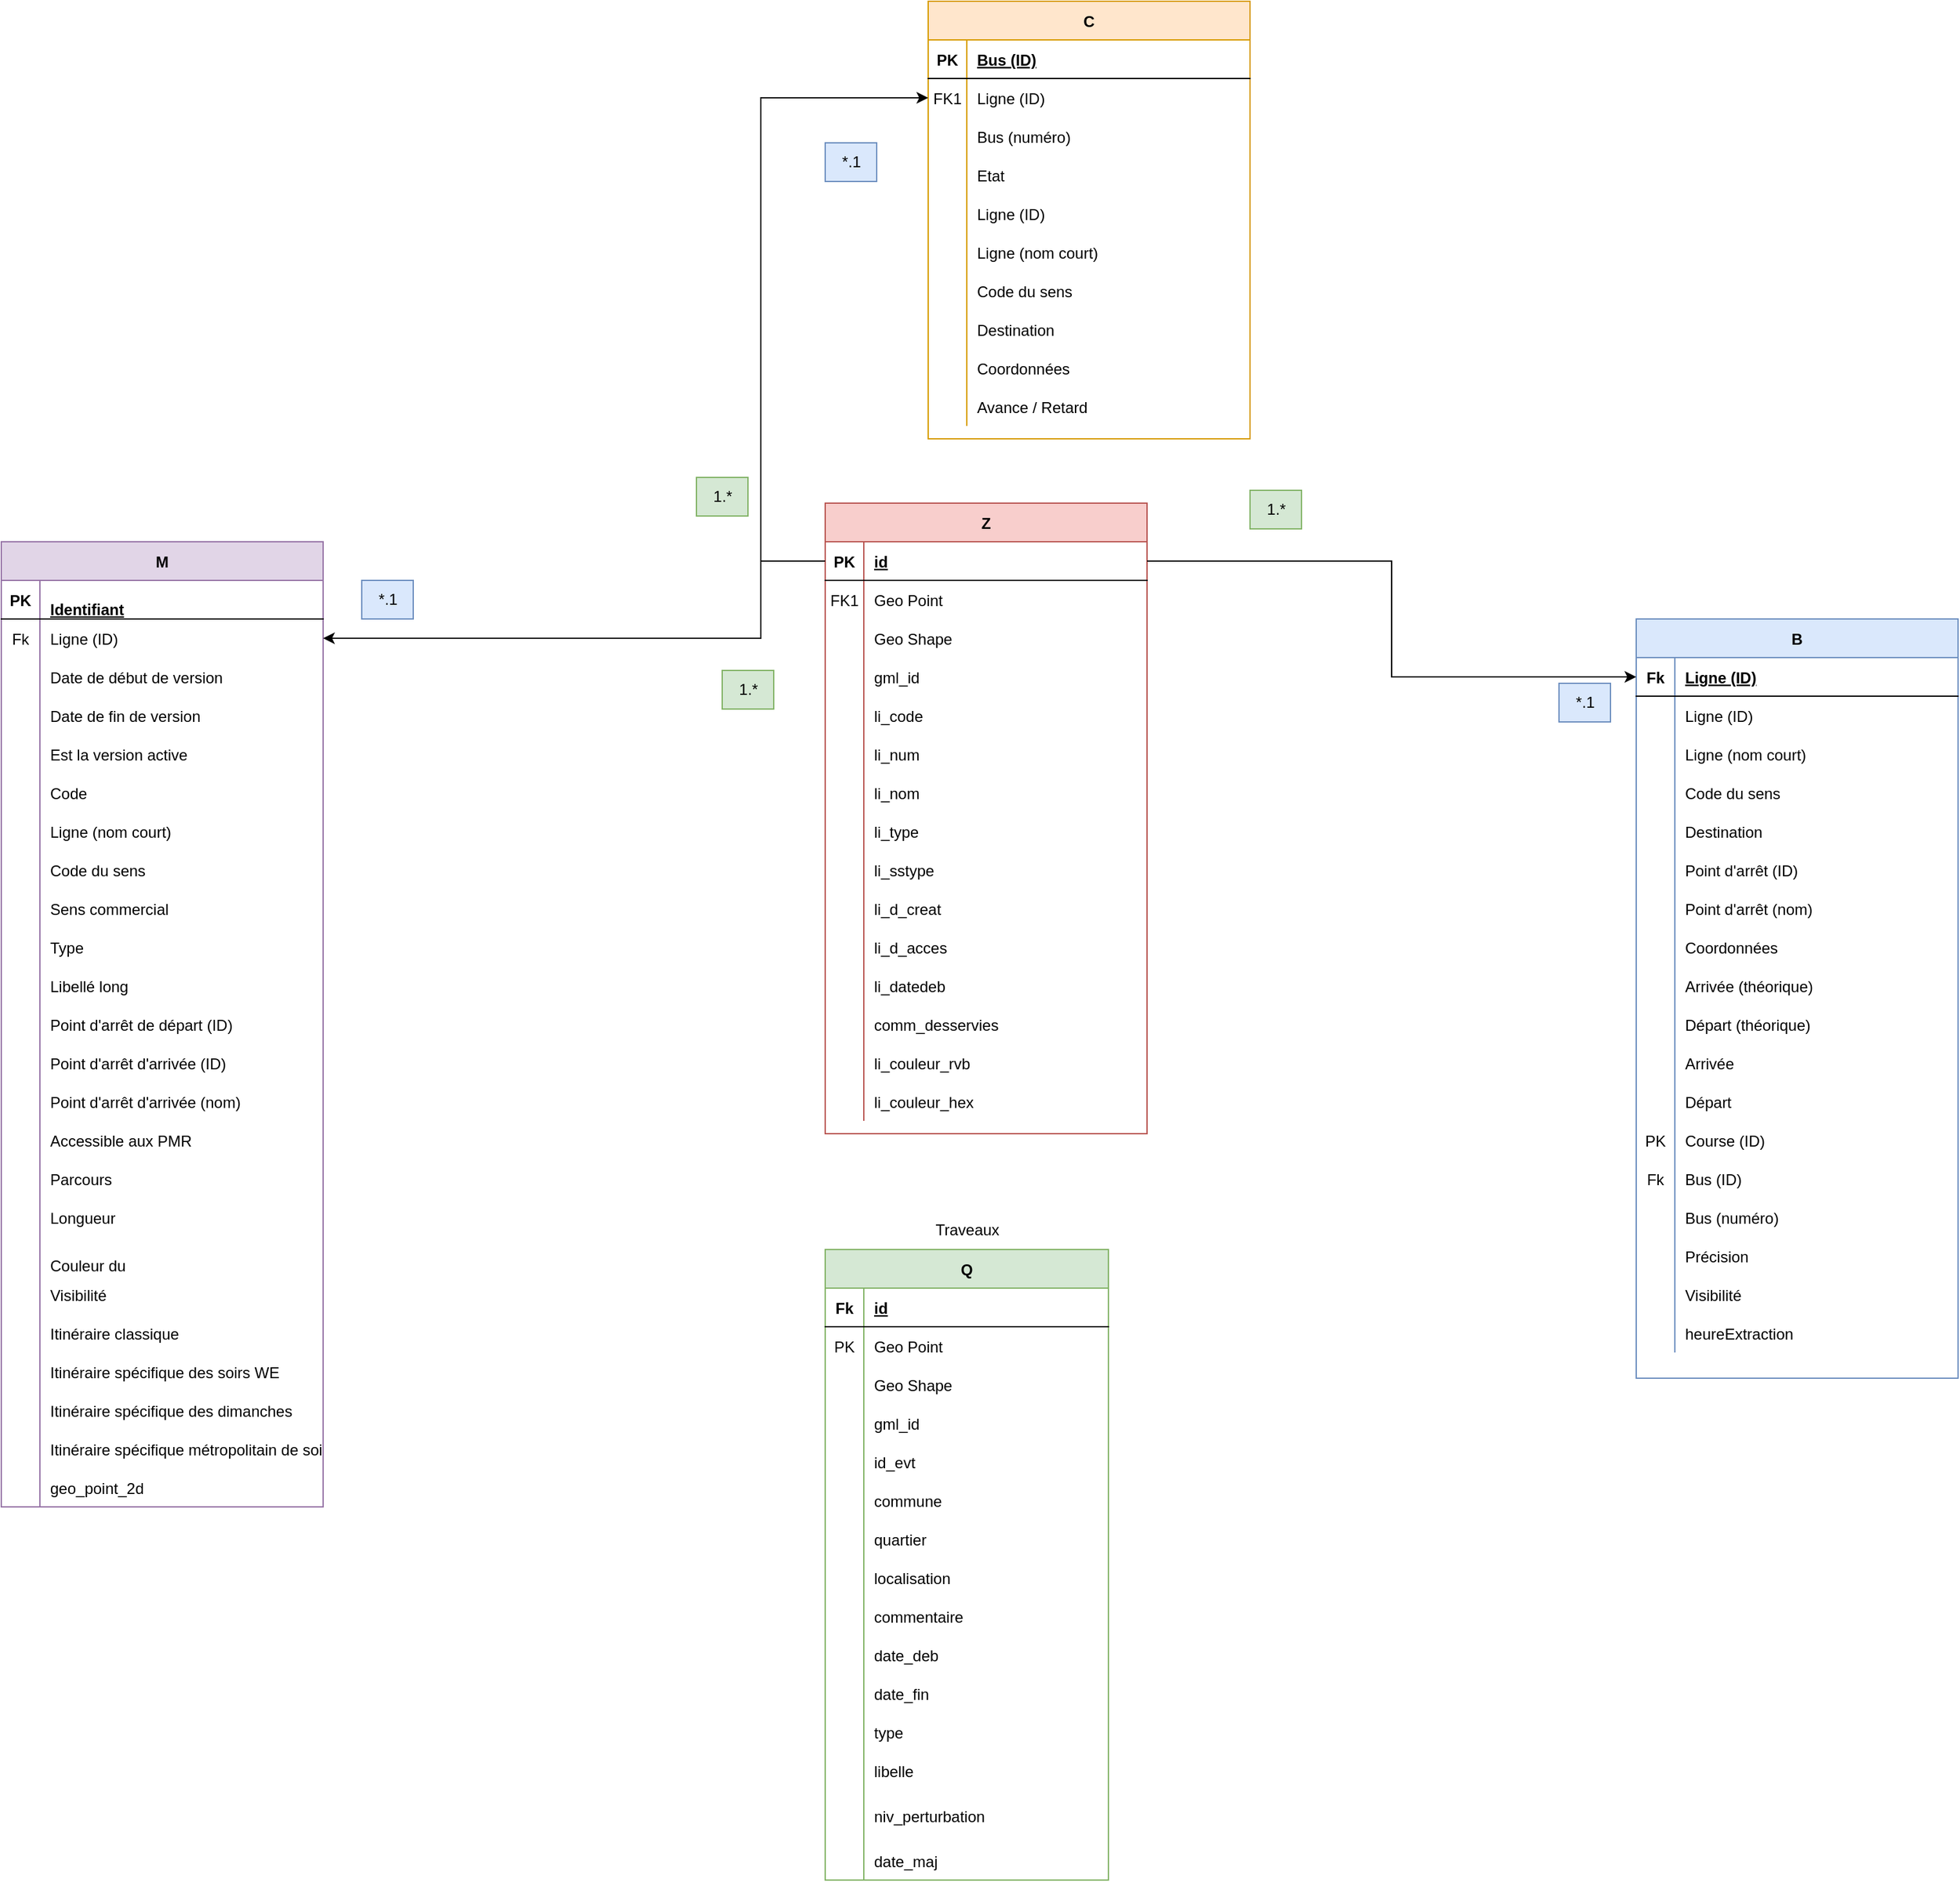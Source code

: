<mxfile version="20.8.16" type="device"><diagram id="R2lEEEUBdFMjLlhIrx00" name="Page-1"><mxGraphModel dx="1036" dy="1714" grid="1" gridSize="10" guides="1" tooltips="1" connect="1" arrows="1" fold="1" page="1" pageScale="1" pageWidth="850" pageHeight="1100" math="0" shadow="0" extFonts="Permanent Marker^https://fonts.googleapis.com/css?family=Permanent+Marker"><root><mxCell id="0"/><mxCell id="1" parent="0"/><mxCell id="C-vyLk0tnHw3VtMMgP7b-2" value="B" style="shape=table;startSize=30;container=1;collapsible=1;childLayout=tableLayout;fixedRows=1;rowLines=0;fontStyle=1;align=center;resizeLast=1;fillColor=#dae8fc;strokeColor=#6c8ebf;" parent="1" vertex="1"><mxGeometry x="1360" y="-490" width="250" height="590" as="geometry"/></mxCell><mxCell id="C-vyLk0tnHw3VtMMgP7b-3" value="" style="shape=partialRectangle;collapsible=0;dropTarget=0;pointerEvents=0;fillColor=none;points=[[0,0.5],[1,0.5]];portConstraint=eastwest;top=0;left=0;right=0;bottom=1;" parent="C-vyLk0tnHw3VtMMgP7b-2" vertex="1"><mxGeometry y="30" width="250" height="30" as="geometry"/></mxCell><mxCell id="C-vyLk0tnHw3VtMMgP7b-4" value="Fk" style="shape=partialRectangle;overflow=hidden;connectable=0;fillColor=none;top=0;left=0;bottom=0;right=0;fontStyle=1;" parent="C-vyLk0tnHw3VtMMgP7b-3" vertex="1"><mxGeometry width="30" height="30" as="geometry"><mxRectangle width="30" height="30" as="alternateBounds"/></mxGeometry></mxCell><mxCell id="C-vyLk0tnHw3VtMMgP7b-5" value="Ligne (ID)" style="shape=partialRectangle;overflow=hidden;connectable=0;fillColor=none;top=0;left=0;bottom=0;right=0;align=left;spacingLeft=6;fontStyle=5;" parent="C-vyLk0tnHw3VtMMgP7b-3" vertex="1"><mxGeometry x="30" width="220" height="30" as="geometry"><mxRectangle width="220" height="30" as="alternateBounds"/></mxGeometry></mxCell><mxCell id="C-vyLk0tnHw3VtMMgP7b-6" value="" style="shape=partialRectangle;collapsible=0;dropTarget=0;pointerEvents=0;fillColor=none;points=[[0,0.5],[1,0.5]];portConstraint=eastwest;top=0;left=0;right=0;bottom=0;" parent="C-vyLk0tnHw3VtMMgP7b-2" vertex="1"><mxGeometry y="60" width="250" height="30" as="geometry"/></mxCell><mxCell id="C-vyLk0tnHw3VtMMgP7b-7" value="" style="shape=partialRectangle;overflow=hidden;connectable=0;fillColor=none;top=0;left=0;bottom=0;right=0;" parent="C-vyLk0tnHw3VtMMgP7b-6" vertex="1"><mxGeometry width="30" height="30" as="geometry"><mxRectangle width="30" height="30" as="alternateBounds"/></mxGeometry></mxCell><mxCell id="C-vyLk0tnHw3VtMMgP7b-8" value="Ligne (ID)" style="shape=partialRectangle;overflow=hidden;connectable=0;fillColor=none;top=0;left=0;bottom=0;right=0;align=left;spacingLeft=6;" parent="C-vyLk0tnHw3VtMMgP7b-6" vertex="1"><mxGeometry x="30" width="220" height="30" as="geometry"><mxRectangle width="220" height="30" as="alternateBounds"/></mxGeometry></mxCell><mxCell id="C-vyLk0tnHw3VtMMgP7b-9" value="" style="shape=partialRectangle;collapsible=0;dropTarget=0;pointerEvents=0;fillColor=none;points=[[0,0.5],[1,0.5]];portConstraint=eastwest;top=0;left=0;right=0;bottom=0;" parent="C-vyLk0tnHw3VtMMgP7b-2" vertex="1"><mxGeometry y="90" width="250" height="30" as="geometry"/></mxCell><mxCell id="C-vyLk0tnHw3VtMMgP7b-10" value="" style="shape=partialRectangle;overflow=hidden;connectable=0;fillColor=none;top=0;left=0;bottom=0;right=0;" parent="C-vyLk0tnHw3VtMMgP7b-9" vertex="1"><mxGeometry width="30" height="30" as="geometry"><mxRectangle width="30" height="30" as="alternateBounds"/></mxGeometry></mxCell><mxCell id="C-vyLk0tnHw3VtMMgP7b-11" value="Ligne (nom court)" style="shape=partialRectangle;overflow=hidden;connectable=0;fillColor=none;top=0;left=0;bottom=0;right=0;align=left;spacingLeft=6;" parent="C-vyLk0tnHw3VtMMgP7b-9" vertex="1"><mxGeometry x="30" width="220" height="30" as="geometry"><mxRectangle width="220" height="30" as="alternateBounds"/></mxGeometry></mxCell><mxCell id="axBH2iArRQbZsROGyZsF-87" value="" style="shape=partialRectangle;collapsible=0;dropTarget=0;pointerEvents=0;fillColor=none;points=[[0,0.5],[1,0.5]];portConstraint=eastwest;top=0;left=0;right=0;bottom=0;" parent="C-vyLk0tnHw3VtMMgP7b-2" vertex="1"><mxGeometry y="120" width="250" height="30" as="geometry"/></mxCell><mxCell id="axBH2iArRQbZsROGyZsF-88" value="" style="shape=partialRectangle;overflow=hidden;connectable=0;fillColor=none;top=0;left=0;bottom=0;right=0;" parent="axBH2iArRQbZsROGyZsF-87" vertex="1"><mxGeometry width="30" height="30" as="geometry"><mxRectangle width="30" height="30" as="alternateBounds"/></mxGeometry></mxCell><mxCell id="axBH2iArRQbZsROGyZsF-89" value="Code du sens" style="shape=partialRectangle;overflow=hidden;connectable=0;fillColor=none;top=0;left=0;bottom=0;right=0;align=left;spacingLeft=6;" parent="axBH2iArRQbZsROGyZsF-87" vertex="1"><mxGeometry x="30" width="220" height="30" as="geometry"><mxRectangle width="220" height="30" as="alternateBounds"/></mxGeometry></mxCell><mxCell id="axBH2iArRQbZsROGyZsF-90" value="" style="shape=partialRectangle;collapsible=0;dropTarget=0;pointerEvents=0;fillColor=none;points=[[0,0.5],[1,0.5]];portConstraint=eastwest;top=0;left=0;right=0;bottom=0;" parent="C-vyLk0tnHw3VtMMgP7b-2" vertex="1"><mxGeometry y="150" width="250" height="30" as="geometry"/></mxCell><mxCell id="axBH2iArRQbZsROGyZsF-91" value="" style="shape=partialRectangle;overflow=hidden;connectable=0;fillColor=none;top=0;left=0;bottom=0;right=0;" parent="axBH2iArRQbZsROGyZsF-90" vertex="1"><mxGeometry width="30" height="30" as="geometry"><mxRectangle width="30" height="30" as="alternateBounds"/></mxGeometry></mxCell><mxCell id="axBH2iArRQbZsROGyZsF-92" value="Destination" style="shape=partialRectangle;overflow=hidden;connectable=0;fillColor=none;top=0;left=0;bottom=0;right=0;align=left;spacingLeft=6;" parent="axBH2iArRQbZsROGyZsF-90" vertex="1"><mxGeometry x="30" width="220" height="30" as="geometry"><mxRectangle width="220" height="30" as="alternateBounds"/></mxGeometry></mxCell><mxCell id="axBH2iArRQbZsROGyZsF-93" value="" style="shape=partialRectangle;collapsible=0;dropTarget=0;pointerEvents=0;fillColor=none;points=[[0,0.5],[1,0.5]];portConstraint=eastwest;top=0;left=0;right=0;bottom=0;" parent="C-vyLk0tnHw3VtMMgP7b-2" vertex="1"><mxGeometry y="180" width="250" height="30" as="geometry"/></mxCell><mxCell id="axBH2iArRQbZsROGyZsF-94" value="" style="shape=partialRectangle;overflow=hidden;connectable=0;fillColor=none;top=0;left=0;bottom=0;right=0;" parent="axBH2iArRQbZsROGyZsF-93" vertex="1"><mxGeometry width="30" height="30" as="geometry"><mxRectangle width="30" height="30" as="alternateBounds"/></mxGeometry></mxCell><mxCell id="axBH2iArRQbZsROGyZsF-95" value="Point d'arrêt (ID)" style="shape=partialRectangle;overflow=hidden;connectable=0;fillColor=none;top=0;left=0;bottom=0;right=0;align=left;spacingLeft=6;" parent="axBH2iArRQbZsROGyZsF-93" vertex="1"><mxGeometry x="30" width="220" height="30" as="geometry"><mxRectangle width="220" height="30" as="alternateBounds"/></mxGeometry></mxCell><mxCell id="axBH2iArRQbZsROGyZsF-96" value="" style="shape=partialRectangle;collapsible=0;dropTarget=0;pointerEvents=0;fillColor=none;points=[[0,0.5],[1,0.5]];portConstraint=eastwest;top=0;left=0;right=0;bottom=0;" parent="C-vyLk0tnHw3VtMMgP7b-2" vertex="1"><mxGeometry y="210" width="250" height="30" as="geometry"/></mxCell><mxCell id="axBH2iArRQbZsROGyZsF-97" value="" style="shape=partialRectangle;overflow=hidden;connectable=0;fillColor=none;top=0;left=0;bottom=0;right=0;" parent="axBH2iArRQbZsROGyZsF-96" vertex="1"><mxGeometry width="30" height="30" as="geometry"><mxRectangle width="30" height="30" as="alternateBounds"/></mxGeometry></mxCell><mxCell id="axBH2iArRQbZsROGyZsF-98" value="Point d'arrêt (nom)" style="shape=partialRectangle;overflow=hidden;connectable=0;fillColor=none;top=0;left=0;bottom=0;right=0;align=left;spacingLeft=6;" parent="axBH2iArRQbZsROGyZsF-96" vertex="1"><mxGeometry x="30" width="220" height="30" as="geometry"><mxRectangle width="220" height="30" as="alternateBounds"/></mxGeometry></mxCell><mxCell id="axBH2iArRQbZsROGyZsF-99" value="" style="shape=partialRectangle;collapsible=0;dropTarget=0;pointerEvents=0;fillColor=none;points=[[0,0.5],[1,0.5]];portConstraint=eastwest;top=0;left=0;right=0;bottom=0;" parent="C-vyLk0tnHw3VtMMgP7b-2" vertex="1"><mxGeometry y="240" width="250" height="30" as="geometry"/></mxCell><mxCell id="axBH2iArRQbZsROGyZsF-100" value="" style="shape=partialRectangle;overflow=hidden;connectable=0;fillColor=none;top=0;left=0;bottom=0;right=0;" parent="axBH2iArRQbZsROGyZsF-99" vertex="1"><mxGeometry width="30" height="30" as="geometry"><mxRectangle width="30" height="30" as="alternateBounds"/></mxGeometry></mxCell><mxCell id="axBH2iArRQbZsROGyZsF-101" value="Coordonnées" style="shape=partialRectangle;overflow=hidden;connectable=0;fillColor=none;top=0;left=0;bottom=0;right=0;align=left;spacingLeft=6;" parent="axBH2iArRQbZsROGyZsF-99" vertex="1"><mxGeometry x="30" width="220" height="30" as="geometry"><mxRectangle width="220" height="30" as="alternateBounds"/></mxGeometry></mxCell><mxCell id="axBH2iArRQbZsROGyZsF-102" value="" style="shape=partialRectangle;collapsible=0;dropTarget=0;pointerEvents=0;fillColor=none;points=[[0,0.5],[1,0.5]];portConstraint=eastwest;top=0;left=0;right=0;bottom=0;" parent="C-vyLk0tnHw3VtMMgP7b-2" vertex="1"><mxGeometry y="270" width="250" height="30" as="geometry"/></mxCell><mxCell id="axBH2iArRQbZsROGyZsF-103" value="" style="shape=partialRectangle;overflow=hidden;connectable=0;fillColor=none;top=0;left=0;bottom=0;right=0;" parent="axBH2iArRQbZsROGyZsF-102" vertex="1"><mxGeometry width="30" height="30" as="geometry"><mxRectangle width="30" height="30" as="alternateBounds"/></mxGeometry></mxCell><mxCell id="axBH2iArRQbZsROGyZsF-104" value="Arrivée (théorique)" style="shape=partialRectangle;overflow=hidden;connectable=0;fillColor=none;top=0;left=0;bottom=0;right=0;align=left;spacingLeft=6;" parent="axBH2iArRQbZsROGyZsF-102" vertex="1"><mxGeometry x="30" width="220" height="30" as="geometry"><mxRectangle width="220" height="30" as="alternateBounds"/></mxGeometry></mxCell><mxCell id="axBH2iArRQbZsROGyZsF-105" value="" style="shape=partialRectangle;collapsible=0;dropTarget=0;pointerEvents=0;fillColor=none;points=[[0,0.5],[1,0.5]];portConstraint=eastwest;top=0;left=0;right=0;bottom=0;" parent="C-vyLk0tnHw3VtMMgP7b-2" vertex="1"><mxGeometry y="300" width="250" height="30" as="geometry"/></mxCell><mxCell id="axBH2iArRQbZsROGyZsF-106" value="" style="shape=partialRectangle;overflow=hidden;connectable=0;fillColor=none;top=0;left=0;bottom=0;right=0;" parent="axBH2iArRQbZsROGyZsF-105" vertex="1"><mxGeometry width="30" height="30" as="geometry"><mxRectangle width="30" height="30" as="alternateBounds"/></mxGeometry></mxCell><mxCell id="axBH2iArRQbZsROGyZsF-107" value="Départ (théorique)" style="shape=partialRectangle;overflow=hidden;connectable=0;fillColor=none;top=0;left=0;bottom=0;right=0;align=left;spacingLeft=6;" parent="axBH2iArRQbZsROGyZsF-105" vertex="1"><mxGeometry x="30" width="220" height="30" as="geometry"><mxRectangle width="220" height="30" as="alternateBounds"/></mxGeometry></mxCell><mxCell id="axBH2iArRQbZsROGyZsF-108" value="" style="shape=partialRectangle;collapsible=0;dropTarget=0;pointerEvents=0;fillColor=none;points=[[0,0.5],[1,0.5]];portConstraint=eastwest;top=0;left=0;right=0;bottom=0;" parent="C-vyLk0tnHw3VtMMgP7b-2" vertex="1"><mxGeometry y="330" width="250" height="30" as="geometry"/></mxCell><mxCell id="axBH2iArRQbZsROGyZsF-109" value="" style="shape=partialRectangle;overflow=hidden;connectable=0;fillColor=none;top=0;left=0;bottom=0;right=0;" parent="axBH2iArRQbZsROGyZsF-108" vertex="1"><mxGeometry width="30" height="30" as="geometry"><mxRectangle width="30" height="30" as="alternateBounds"/></mxGeometry></mxCell><mxCell id="axBH2iArRQbZsROGyZsF-110" value="Arrivée" style="shape=partialRectangle;overflow=hidden;connectable=0;fillColor=none;top=0;left=0;bottom=0;right=0;align=left;spacingLeft=6;" parent="axBH2iArRQbZsROGyZsF-108" vertex="1"><mxGeometry x="30" width="220" height="30" as="geometry"><mxRectangle width="220" height="30" as="alternateBounds"/></mxGeometry></mxCell><mxCell id="axBH2iArRQbZsROGyZsF-111" value="" style="shape=partialRectangle;collapsible=0;dropTarget=0;pointerEvents=0;fillColor=none;points=[[0,0.5],[1,0.5]];portConstraint=eastwest;top=0;left=0;right=0;bottom=0;" parent="C-vyLk0tnHw3VtMMgP7b-2" vertex="1"><mxGeometry y="360" width="250" height="30" as="geometry"/></mxCell><mxCell id="axBH2iArRQbZsROGyZsF-112" value="" style="shape=partialRectangle;overflow=hidden;connectable=0;fillColor=none;top=0;left=0;bottom=0;right=0;" parent="axBH2iArRQbZsROGyZsF-111" vertex="1"><mxGeometry width="30" height="30" as="geometry"><mxRectangle width="30" height="30" as="alternateBounds"/></mxGeometry></mxCell><mxCell id="axBH2iArRQbZsROGyZsF-113" value="Départ" style="shape=partialRectangle;overflow=hidden;connectable=0;fillColor=none;top=0;left=0;bottom=0;right=0;align=left;spacingLeft=6;" parent="axBH2iArRQbZsROGyZsF-111" vertex="1"><mxGeometry x="30" width="220" height="30" as="geometry"><mxRectangle width="220" height="30" as="alternateBounds"/></mxGeometry></mxCell><mxCell id="axBH2iArRQbZsROGyZsF-151" value="" style="shape=partialRectangle;collapsible=0;dropTarget=0;pointerEvents=0;fillColor=none;points=[[0,0.5],[1,0.5]];portConstraint=eastwest;top=0;left=0;right=0;bottom=0;" parent="C-vyLk0tnHw3VtMMgP7b-2" vertex="1"><mxGeometry y="390" width="250" height="30" as="geometry"/></mxCell><mxCell id="axBH2iArRQbZsROGyZsF-152" value="PK" style="shape=partialRectangle;overflow=hidden;connectable=0;fillColor=none;top=0;left=0;bottom=0;right=0;" parent="axBH2iArRQbZsROGyZsF-151" vertex="1"><mxGeometry width="30" height="30" as="geometry"><mxRectangle width="30" height="30" as="alternateBounds"/></mxGeometry></mxCell><mxCell id="axBH2iArRQbZsROGyZsF-153" value="Course (ID)" style="shape=partialRectangle;overflow=hidden;connectable=0;fillColor=none;top=0;left=0;bottom=0;right=0;align=left;spacingLeft=6;" parent="axBH2iArRQbZsROGyZsF-151" vertex="1"><mxGeometry x="30" width="220" height="30" as="geometry"><mxRectangle width="220" height="30" as="alternateBounds"/></mxGeometry></mxCell><mxCell id="axBH2iArRQbZsROGyZsF-154" value="" style="shape=partialRectangle;collapsible=0;dropTarget=0;pointerEvents=0;fillColor=none;points=[[0,0.5],[1,0.5]];portConstraint=eastwest;top=0;left=0;right=0;bottom=0;" parent="C-vyLk0tnHw3VtMMgP7b-2" vertex="1"><mxGeometry y="420" width="250" height="30" as="geometry"/></mxCell><mxCell id="axBH2iArRQbZsROGyZsF-155" value="Fk" style="shape=partialRectangle;overflow=hidden;connectable=0;fillColor=none;top=0;left=0;bottom=0;right=0;" parent="axBH2iArRQbZsROGyZsF-154" vertex="1"><mxGeometry width="30" height="30" as="geometry"><mxRectangle width="30" height="30" as="alternateBounds"/></mxGeometry></mxCell><mxCell id="axBH2iArRQbZsROGyZsF-156" value="Bus (ID)" style="shape=partialRectangle;overflow=hidden;connectable=0;fillColor=none;top=0;left=0;bottom=0;right=0;align=left;spacingLeft=6;" parent="axBH2iArRQbZsROGyZsF-154" vertex="1"><mxGeometry x="30" width="220" height="30" as="geometry"><mxRectangle width="220" height="30" as="alternateBounds"/></mxGeometry></mxCell><mxCell id="axBH2iArRQbZsROGyZsF-157" value="" style="shape=partialRectangle;collapsible=0;dropTarget=0;pointerEvents=0;fillColor=none;points=[[0,0.5],[1,0.5]];portConstraint=eastwest;top=0;left=0;right=0;bottom=0;" parent="C-vyLk0tnHw3VtMMgP7b-2" vertex="1"><mxGeometry y="450" width="250" height="30" as="geometry"/></mxCell><mxCell id="axBH2iArRQbZsROGyZsF-158" value="" style="shape=partialRectangle;overflow=hidden;connectable=0;fillColor=none;top=0;left=0;bottom=0;right=0;" parent="axBH2iArRQbZsROGyZsF-157" vertex="1"><mxGeometry width="30" height="30" as="geometry"><mxRectangle width="30" height="30" as="alternateBounds"/></mxGeometry></mxCell><mxCell id="axBH2iArRQbZsROGyZsF-159" value="Bus (numéro)" style="shape=partialRectangle;overflow=hidden;connectable=0;fillColor=none;top=0;left=0;bottom=0;right=0;align=left;spacingLeft=6;" parent="axBH2iArRQbZsROGyZsF-157" vertex="1"><mxGeometry x="30" width="220" height="30" as="geometry"><mxRectangle width="220" height="30" as="alternateBounds"/></mxGeometry></mxCell><mxCell id="axBH2iArRQbZsROGyZsF-160" value="" style="shape=partialRectangle;collapsible=0;dropTarget=0;pointerEvents=0;fillColor=none;points=[[0,0.5],[1,0.5]];portConstraint=eastwest;top=0;left=0;right=0;bottom=0;" parent="C-vyLk0tnHw3VtMMgP7b-2" vertex="1"><mxGeometry y="480" width="250" height="30" as="geometry"/></mxCell><mxCell id="axBH2iArRQbZsROGyZsF-161" value="" style="shape=partialRectangle;overflow=hidden;connectable=0;fillColor=none;top=0;left=0;bottom=0;right=0;" parent="axBH2iArRQbZsROGyZsF-160" vertex="1"><mxGeometry width="30" height="30" as="geometry"><mxRectangle width="30" height="30" as="alternateBounds"/></mxGeometry></mxCell><mxCell id="axBH2iArRQbZsROGyZsF-162" value="Précision" style="shape=partialRectangle;overflow=hidden;connectable=0;fillColor=none;top=0;left=0;bottom=0;right=0;align=left;spacingLeft=6;" parent="axBH2iArRQbZsROGyZsF-160" vertex="1"><mxGeometry x="30" width="220" height="30" as="geometry"><mxRectangle width="220" height="30" as="alternateBounds"/></mxGeometry></mxCell><mxCell id="axBH2iArRQbZsROGyZsF-163" value="" style="shape=partialRectangle;collapsible=0;dropTarget=0;pointerEvents=0;fillColor=none;points=[[0,0.5],[1,0.5]];portConstraint=eastwest;top=0;left=0;right=0;bottom=0;" parent="C-vyLk0tnHw3VtMMgP7b-2" vertex="1"><mxGeometry y="510" width="250" height="30" as="geometry"/></mxCell><mxCell id="axBH2iArRQbZsROGyZsF-164" value="" style="shape=partialRectangle;overflow=hidden;connectable=0;fillColor=none;top=0;left=0;bottom=0;right=0;" parent="axBH2iArRQbZsROGyZsF-163" vertex="1"><mxGeometry width="30" height="30" as="geometry"><mxRectangle width="30" height="30" as="alternateBounds"/></mxGeometry></mxCell><mxCell id="axBH2iArRQbZsROGyZsF-165" value="Visibilité" style="shape=partialRectangle;overflow=hidden;connectable=0;fillColor=none;top=0;left=0;bottom=0;right=0;align=left;spacingLeft=6;" parent="axBH2iArRQbZsROGyZsF-163" vertex="1"><mxGeometry x="30" width="220" height="30" as="geometry"><mxRectangle width="220" height="30" as="alternateBounds"/></mxGeometry></mxCell><mxCell id="axBH2iArRQbZsROGyZsF-166" value="" style="shape=partialRectangle;collapsible=0;dropTarget=0;pointerEvents=0;fillColor=none;points=[[0,0.5],[1,0.5]];portConstraint=eastwest;top=0;left=0;right=0;bottom=0;" parent="C-vyLk0tnHw3VtMMgP7b-2" vertex="1"><mxGeometry y="540" width="250" height="30" as="geometry"/></mxCell><mxCell id="axBH2iArRQbZsROGyZsF-167" value="" style="shape=partialRectangle;overflow=hidden;connectable=0;fillColor=none;top=0;left=0;bottom=0;right=0;" parent="axBH2iArRQbZsROGyZsF-166" vertex="1"><mxGeometry width="30" height="30" as="geometry"><mxRectangle width="30" height="30" as="alternateBounds"/></mxGeometry></mxCell><mxCell id="axBH2iArRQbZsROGyZsF-168" value="heureExtraction" style="shape=partialRectangle;overflow=hidden;connectable=0;fillColor=none;top=0;left=0;bottom=0;right=0;align=left;spacingLeft=6;" parent="axBH2iArRQbZsROGyZsF-166" vertex="1"><mxGeometry x="30" width="220" height="30" as="geometry"><mxRectangle width="220" height="30" as="alternateBounds"/></mxGeometry></mxCell><mxCell id="C-vyLk0tnHw3VtMMgP7b-13" value="C" style="shape=table;startSize=30;container=1;collapsible=1;childLayout=tableLayout;fixedRows=1;rowLines=0;fontStyle=1;align=center;resizeLast=1;fillColor=#ffe6cc;strokeColor=#d79b00;" parent="1" vertex="1"><mxGeometry x="810" y="-970" width="250" height="340" as="geometry"/></mxCell><mxCell id="C-vyLk0tnHw3VtMMgP7b-14" value="" style="shape=partialRectangle;collapsible=0;dropTarget=0;pointerEvents=0;fillColor=none;points=[[0,0.5],[1,0.5]];portConstraint=eastwest;top=0;left=0;right=0;bottom=1;" parent="C-vyLk0tnHw3VtMMgP7b-13" vertex="1"><mxGeometry y="30" width="250" height="30" as="geometry"/></mxCell><mxCell id="C-vyLk0tnHw3VtMMgP7b-15" value="PK" style="shape=partialRectangle;overflow=hidden;connectable=0;fillColor=none;top=0;left=0;bottom=0;right=0;fontStyle=1;" parent="C-vyLk0tnHw3VtMMgP7b-14" vertex="1"><mxGeometry width="30" height="30" as="geometry"><mxRectangle width="30" height="30" as="alternateBounds"/></mxGeometry></mxCell><mxCell id="C-vyLk0tnHw3VtMMgP7b-16" value="Bus (ID)" style="shape=partialRectangle;overflow=hidden;connectable=0;fillColor=none;top=0;left=0;bottom=0;right=0;align=left;spacingLeft=6;fontStyle=5;" parent="C-vyLk0tnHw3VtMMgP7b-14" vertex="1"><mxGeometry x="30" width="220" height="30" as="geometry"><mxRectangle width="220" height="30" as="alternateBounds"/></mxGeometry></mxCell><mxCell id="C-vyLk0tnHw3VtMMgP7b-17" value="" style="shape=partialRectangle;collapsible=0;dropTarget=0;pointerEvents=0;fillColor=none;points=[[0,0.5],[1,0.5]];portConstraint=eastwest;top=0;left=0;right=0;bottom=0;" parent="C-vyLk0tnHw3VtMMgP7b-13" vertex="1"><mxGeometry y="60" width="250" height="30" as="geometry"/></mxCell><mxCell id="C-vyLk0tnHw3VtMMgP7b-18" value="FK1" style="shape=partialRectangle;overflow=hidden;connectable=0;fillColor=none;top=0;left=0;bottom=0;right=0;" parent="C-vyLk0tnHw3VtMMgP7b-17" vertex="1"><mxGeometry width="30" height="30" as="geometry"><mxRectangle width="30" height="30" as="alternateBounds"/></mxGeometry></mxCell><mxCell id="C-vyLk0tnHw3VtMMgP7b-19" value="Ligne (ID)" style="shape=partialRectangle;overflow=hidden;connectable=0;fillColor=none;top=0;left=0;bottom=0;right=0;align=left;spacingLeft=6;" parent="C-vyLk0tnHw3VtMMgP7b-17" vertex="1"><mxGeometry x="30" width="220" height="30" as="geometry"><mxRectangle width="220" height="30" as="alternateBounds"/></mxGeometry></mxCell><mxCell id="C-vyLk0tnHw3VtMMgP7b-20" value="" style="shape=partialRectangle;collapsible=0;dropTarget=0;pointerEvents=0;fillColor=none;points=[[0,0.5],[1,0.5]];portConstraint=eastwest;top=0;left=0;right=0;bottom=0;" parent="C-vyLk0tnHw3VtMMgP7b-13" vertex="1"><mxGeometry y="90" width="250" height="30" as="geometry"/></mxCell><mxCell id="C-vyLk0tnHw3VtMMgP7b-21" value="" style="shape=partialRectangle;overflow=hidden;connectable=0;fillColor=none;top=0;left=0;bottom=0;right=0;" parent="C-vyLk0tnHw3VtMMgP7b-20" vertex="1"><mxGeometry width="30" height="30" as="geometry"><mxRectangle width="30" height="30" as="alternateBounds"/></mxGeometry></mxCell><mxCell id="C-vyLk0tnHw3VtMMgP7b-22" value="Bus (numéro)" style="shape=partialRectangle;overflow=hidden;connectable=0;fillColor=none;top=0;left=0;bottom=0;right=0;align=left;spacingLeft=6;" parent="C-vyLk0tnHw3VtMMgP7b-20" vertex="1"><mxGeometry x="30" width="220" height="30" as="geometry"><mxRectangle width="220" height="30" as="alternateBounds"/></mxGeometry></mxCell><mxCell id="axBH2iArRQbZsROGyZsF-50" value="" style="shape=partialRectangle;collapsible=0;dropTarget=0;pointerEvents=0;fillColor=none;points=[[0,0.5],[1,0.5]];portConstraint=eastwest;top=0;left=0;right=0;bottom=0;" parent="C-vyLk0tnHw3VtMMgP7b-13" vertex="1"><mxGeometry y="120" width="250" height="30" as="geometry"/></mxCell><mxCell id="axBH2iArRQbZsROGyZsF-51" value="" style="shape=partialRectangle;overflow=hidden;connectable=0;fillColor=none;top=0;left=0;bottom=0;right=0;" parent="axBH2iArRQbZsROGyZsF-50" vertex="1"><mxGeometry width="30" height="30" as="geometry"><mxRectangle width="30" height="30" as="alternateBounds"/></mxGeometry></mxCell><mxCell id="axBH2iArRQbZsROGyZsF-52" value="Etat" style="shape=partialRectangle;overflow=hidden;connectable=0;fillColor=none;top=0;left=0;bottom=0;right=0;align=left;spacingLeft=6;" parent="axBH2iArRQbZsROGyZsF-50" vertex="1"><mxGeometry x="30" width="220" height="30" as="geometry"><mxRectangle width="220" height="30" as="alternateBounds"/></mxGeometry></mxCell><mxCell id="axBH2iArRQbZsROGyZsF-53" value="" style="shape=partialRectangle;collapsible=0;dropTarget=0;pointerEvents=0;fillColor=none;points=[[0,0.5],[1,0.5]];portConstraint=eastwest;top=0;left=0;right=0;bottom=0;" parent="C-vyLk0tnHw3VtMMgP7b-13" vertex="1"><mxGeometry y="150" width="250" height="30" as="geometry"/></mxCell><mxCell id="axBH2iArRQbZsROGyZsF-54" value="" style="shape=partialRectangle;overflow=hidden;connectable=0;fillColor=none;top=0;left=0;bottom=0;right=0;" parent="axBH2iArRQbZsROGyZsF-53" vertex="1"><mxGeometry width="30" height="30" as="geometry"><mxRectangle width="30" height="30" as="alternateBounds"/></mxGeometry></mxCell><mxCell id="axBH2iArRQbZsROGyZsF-55" value="Ligne (ID)" style="shape=partialRectangle;overflow=hidden;connectable=0;fillColor=none;top=0;left=0;bottom=0;right=0;align=left;spacingLeft=6;" parent="axBH2iArRQbZsROGyZsF-53" vertex="1"><mxGeometry x="30" width="220" height="30" as="geometry"><mxRectangle width="220" height="30" as="alternateBounds"/></mxGeometry></mxCell><mxCell id="axBH2iArRQbZsROGyZsF-72" value="" style="shape=partialRectangle;collapsible=0;dropTarget=0;pointerEvents=0;fillColor=none;points=[[0,0.5],[1,0.5]];portConstraint=eastwest;top=0;left=0;right=0;bottom=0;" parent="C-vyLk0tnHw3VtMMgP7b-13" vertex="1"><mxGeometry y="180" width="250" height="30" as="geometry"/></mxCell><mxCell id="axBH2iArRQbZsROGyZsF-73" value="" style="shape=partialRectangle;overflow=hidden;connectable=0;fillColor=none;top=0;left=0;bottom=0;right=0;" parent="axBH2iArRQbZsROGyZsF-72" vertex="1"><mxGeometry width="30" height="30" as="geometry"><mxRectangle width="30" height="30" as="alternateBounds"/></mxGeometry></mxCell><mxCell id="axBH2iArRQbZsROGyZsF-74" value="Ligne (nom court)" style="shape=partialRectangle;overflow=hidden;connectable=0;fillColor=none;top=0;left=0;bottom=0;right=0;align=left;spacingLeft=6;" parent="axBH2iArRQbZsROGyZsF-72" vertex="1"><mxGeometry x="30" width="220" height="30" as="geometry"><mxRectangle width="220" height="30" as="alternateBounds"/></mxGeometry></mxCell><mxCell id="axBH2iArRQbZsROGyZsF-75" value="" style="shape=partialRectangle;collapsible=0;dropTarget=0;pointerEvents=0;fillColor=none;points=[[0,0.5],[1,0.5]];portConstraint=eastwest;top=0;left=0;right=0;bottom=0;" parent="C-vyLk0tnHw3VtMMgP7b-13" vertex="1"><mxGeometry y="210" width="250" height="30" as="geometry"/></mxCell><mxCell id="axBH2iArRQbZsROGyZsF-76" value="" style="shape=partialRectangle;overflow=hidden;connectable=0;fillColor=none;top=0;left=0;bottom=0;right=0;" parent="axBH2iArRQbZsROGyZsF-75" vertex="1"><mxGeometry width="30" height="30" as="geometry"><mxRectangle width="30" height="30" as="alternateBounds"/></mxGeometry></mxCell><mxCell id="axBH2iArRQbZsROGyZsF-77" value="Code du sens" style="shape=partialRectangle;overflow=hidden;connectable=0;fillColor=none;top=0;left=0;bottom=0;right=0;align=left;spacingLeft=6;" parent="axBH2iArRQbZsROGyZsF-75" vertex="1"><mxGeometry x="30" width="220" height="30" as="geometry"><mxRectangle width="220" height="30" as="alternateBounds"/></mxGeometry></mxCell><mxCell id="axBH2iArRQbZsROGyZsF-78" value="" style="shape=partialRectangle;collapsible=0;dropTarget=0;pointerEvents=0;fillColor=none;points=[[0,0.5],[1,0.5]];portConstraint=eastwest;top=0;left=0;right=0;bottom=0;" parent="C-vyLk0tnHw3VtMMgP7b-13" vertex="1"><mxGeometry y="240" width="250" height="30" as="geometry"/></mxCell><mxCell id="axBH2iArRQbZsROGyZsF-79" value="" style="shape=partialRectangle;overflow=hidden;connectable=0;fillColor=none;top=0;left=0;bottom=0;right=0;" parent="axBH2iArRQbZsROGyZsF-78" vertex="1"><mxGeometry width="30" height="30" as="geometry"><mxRectangle width="30" height="30" as="alternateBounds"/></mxGeometry></mxCell><mxCell id="axBH2iArRQbZsROGyZsF-80" value="Destination" style="shape=partialRectangle;overflow=hidden;connectable=0;fillColor=none;top=0;left=0;bottom=0;right=0;align=left;spacingLeft=6;" parent="axBH2iArRQbZsROGyZsF-78" vertex="1"><mxGeometry x="30" width="220" height="30" as="geometry"><mxRectangle width="220" height="30" as="alternateBounds"/></mxGeometry></mxCell><mxCell id="axBH2iArRQbZsROGyZsF-81" value="" style="shape=partialRectangle;collapsible=0;dropTarget=0;pointerEvents=0;fillColor=none;points=[[0,0.5],[1,0.5]];portConstraint=eastwest;top=0;left=0;right=0;bottom=0;" parent="C-vyLk0tnHw3VtMMgP7b-13" vertex="1"><mxGeometry y="270" width="250" height="30" as="geometry"/></mxCell><mxCell id="axBH2iArRQbZsROGyZsF-82" value="" style="shape=partialRectangle;overflow=hidden;connectable=0;fillColor=none;top=0;left=0;bottom=0;right=0;" parent="axBH2iArRQbZsROGyZsF-81" vertex="1"><mxGeometry width="30" height="30" as="geometry"><mxRectangle width="30" height="30" as="alternateBounds"/></mxGeometry></mxCell><mxCell id="axBH2iArRQbZsROGyZsF-83" value="Coordonnées" style="shape=partialRectangle;overflow=hidden;connectable=0;fillColor=none;top=0;left=0;bottom=0;right=0;align=left;spacingLeft=6;" parent="axBH2iArRQbZsROGyZsF-81" vertex="1"><mxGeometry x="30" width="220" height="30" as="geometry"><mxRectangle width="220" height="30" as="alternateBounds"/></mxGeometry></mxCell><mxCell id="axBH2iArRQbZsROGyZsF-84" value="" style="shape=partialRectangle;collapsible=0;dropTarget=0;pointerEvents=0;fillColor=none;points=[[0,0.5],[1,0.5]];portConstraint=eastwest;top=0;left=0;right=0;bottom=0;" parent="C-vyLk0tnHw3VtMMgP7b-13" vertex="1"><mxGeometry y="300" width="250" height="30" as="geometry"/></mxCell><mxCell id="axBH2iArRQbZsROGyZsF-85" value="" style="shape=partialRectangle;overflow=hidden;connectable=0;fillColor=none;top=0;left=0;bottom=0;right=0;" parent="axBH2iArRQbZsROGyZsF-84" vertex="1"><mxGeometry width="30" height="30" as="geometry"><mxRectangle width="30" height="30" as="alternateBounds"/></mxGeometry></mxCell><mxCell id="axBH2iArRQbZsROGyZsF-86" value="Avance / Retard" style="shape=partialRectangle;overflow=hidden;connectable=0;fillColor=none;top=0;left=0;bottom=0;right=0;align=left;spacingLeft=6;" parent="axBH2iArRQbZsROGyZsF-84" vertex="1"><mxGeometry x="30" width="220" height="30" as="geometry"><mxRectangle width="220" height="30" as="alternateBounds"/></mxGeometry></mxCell><mxCell id="C-vyLk0tnHw3VtMMgP7b-23" value="M" style="shape=table;startSize=30;container=1;collapsible=1;childLayout=tableLayout;fixedRows=1;rowLines=0;fontStyle=1;align=center;resizeLast=1;fillColor=#e1d5e7;strokeColor=#9673a6;" parent="1" vertex="1"><mxGeometry x="90" y="-550" width="250" height="750" as="geometry"/></mxCell><mxCell id="C-vyLk0tnHw3VtMMgP7b-24" value="" style="shape=partialRectangle;collapsible=0;dropTarget=0;pointerEvents=0;fillColor=none;points=[[0,0.5],[1,0.5]];portConstraint=eastwest;top=0;left=0;right=0;bottom=1;" parent="C-vyLk0tnHw3VtMMgP7b-23" vertex="1"><mxGeometry y="30" width="250" height="30" as="geometry"/></mxCell><mxCell id="C-vyLk0tnHw3VtMMgP7b-25" value="PK" style="shape=partialRectangle;overflow=hidden;connectable=0;fillColor=none;top=0;left=0;bottom=0;right=0;fontStyle=1;" parent="C-vyLk0tnHw3VtMMgP7b-24" vertex="1"><mxGeometry width="30" height="30" as="geometry"><mxRectangle width="30" height="30" as="alternateBounds"/></mxGeometry></mxCell><mxCell id="C-vyLk0tnHw3VtMMgP7b-26" value="&#10;  Identifiant" style="shape=partialRectangle;overflow=hidden;connectable=0;fillColor=none;top=0;left=0;bottom=0;right=0;align=left;spacingLeft=6;fontStyle=5;" parent="C-vyLk0tnHw3VtMMgP7b-24" vertex="1"><mxGeometry x="30" width="220" height="30" as="geometry"><mxRectangle width="220" height="30" as="alternateBounds"/></mxGeometry></mxCell><mxCell id="C-vyLk0tnHw3VtMMgP7b-27" value="" style="shape=partialRectangle;collapsible=0;dropTarget=0;pointerEvents=0;fillColor=none;points=[[0,0.5],[1,0.5]];portConstraint=eastwest;top=0;left=0;right=0;bottom=0;" parent="C-vyLk0tnHw3VtMMgP7b-23" vertex="1"><mxGeometry y="60" width="250" height="30" as="geometry"/></mxCell><mxCell id="C-vyLk0tnHw3VtMMgP7b-28" value="Fk" style="shape=partialRectangle;overflow=hidden;connectable=0;fillColor=none;top=0;left=0;bottom=0;right=0;" parent="C-vyLk0tnHw3VtMMgP7b-27" vertex="1"><mxGeometry width="30" height="30" as="geometry"><mxRectangle width="30" height="30" as="alternateBounds"/></mxGeometry></mxCell><mxCell id="C-vyLk0tnHw3VtMMgP7b-29" value="Ligne (ID)" style="shape=partialRectangle;overflow=hidden;connectable=0;fillColor=none;top=0;left=0;bottom=0;right=0;align=left;spacingLeft=6;" parent="C-vyLk0tnHw3VtMMgP7b-27" vertex="1"><mxGeometry x="30" width="220" height="30" as="geometry"><mxRectangle width="220" height="30" as="alternateBounds"/></mxGeometry></mxCell><mxCell id="axBH2iArRQbZsROGyZsF-170" value="" style="shape=partialRectangle;collapsible=0;dropTarget=0;pointerEvents=0;fillColor=none;points=[[0,0.5],[1,0.5]];portConstraint=eastwest;top=0;left=0;right=0;bottom=0;" parent="C-vyLk0tnHw3VtMMgP7b-23" vertex="1"><mxGeometry y="90" width="250" height="30" as="geometry"/></mxCell><mxCell id="axBH2iArRQbZsROGyZsF-171" value="" style="shape=partialRectangle;overflow=hidden;connectable=0;fillColor=none;top=0;left=0;bottom=0;right=0;" parent="axBH2iArRQbZsROGyZsF-170" vertex="1"><mxGeometry width="30" height="30" as="geometry"><mxRectangle width="30" height="30" as="alternateBounds"/></mxGeometry></mxCell><mxCell id="axBH2iArRQbZsROGyZsF-172" value="Date de début de version" style="shape=partialRectangle;overflow=hidden;connectable=0;fillColor=none;top=0;left=0;bottom=0;right=0;align=left;spacingLeft=6;" parent="axBH2iArRQbZsROGyZsF-170" vertex="1"><mxGeometry x="30" width="220" height="30" as="geometry"><mxRectangle width="220" height="30" as="alternateBounds"/></mxGeometry></mxCell><mxCell id="axBH2iArRQbZsROGyZsF-173" value="" style="shape=partialRectangle;collapsible=0;dropTarget=0;pointerEvents=0;fillColor=none;points=[[0,0.5],[1,0.5]];portConstraint=eastwest;top=0;left=0;right=0;bottom=0;" parent="C-vyLk0tnHw3VtMMgP7b-23" vertex="1"><mxGeometry y="120" width="250" height="30" as="geometry"/></mxCell><mxCell id="axBH2iArRQbZsROGyZsF-174" value="" style="shape=partialRectangle;overflow=hidden;connectable=0;fillColor=none;top=0;left=0;bottom=0;right=0;" parent="axBH2iArRQbZsROGyZsF-173" vertex="1"><mxGeometry width="30" height="30" as="geometry"><mxRectangle width="30" height="30" as="alternateBounds"/></mxGeometry></mxCell><mxCell id="axBH2iArRQbZsROGyZsF-175" value="Date de fin de version" style="shape=partialRectangle;overflow=hidden;connectable=0;fillColor=none;top=0;left=0;bottom=0;right=0;align=left;spacingLeft=6;" parent="axBH2iArRQbZsROGyZsF-173" vertex="1"><mxGeometry x="30" width="220" height="30" as="geometry"><mxRectangle width="220" height="30" as="alternateBounds"/></mxGeometry></mxCell><mxCell id="axBH2iArRQbZsROGyZsF-176" value="" style="shape=partialRectangle;collapsible=0;dropTarget=0;pointerEvents=0;fillColor=none;points=[[0,0.5],[1,0.5]];portConstraint=eastwest;top=0;left=0;right=0;bottom=0;" parent="C-vyLk0tnHw3VtMMgP7b-23" vertex="1"><mxGeometry y="150" width="250" height="30" as="geometry"/></mxCell><mxCell id="axBH2iArRQbZsROGyZsF-177" value="" style="shape=partialRectangle;overflow=hidden;connectable=0;fillColor=none;top=0;left=0;bottom=0;right=0;" parent="axBH2iArRQbZsROGyZsF-176" vertex="1"><mxGeometry width="30" height="30" as="geometry"><mxRectangle width="30" height="30" as="alternateBounds"/></mxGeometry></mxCell><mxCell id="axBH2iArRQbZsROGyZsF-178" value="Est la version active" style="shape=partialRectangle;overflow=hidden;connectable=0;fillColor=none;top=0;left=0;bottom=0;right=0;align=left;spacingLeft=6;" parent="axBH2iArRQbZsROGyZsF-176" vertex="1"><mxGeometry x="30" width="220" height="30" as="geometry"><mxRectangle width="220" height="30" as="alternateBounds"/></mxGeometry></mxCell><mxCell id="axBH2iArRQbZsROGyZsF-179" value="" style="shape=partialRectangle;collapsible=0;dropTarget=0;pointerEvents=0;fillColor=none;points=[[0,0.5],[1,0.5]];portConstraint=eastwest;top=0;left=0;right=0;bottom=0;" parent="C-vyLk0tnHw3VtMMgP7b-23" vertex="1"><mxGeometry y="180" width="250" height="30" as="geometry"/></mxCell><mxCell id="axBH2iArRQbZsROGyZsF-180" value="" style="shape=partialRectangle;overflow=hidden;connectable=0;fillColor=none;top=0;left=0;bottom=0;right=0;" parent="axBH2iArRQbZsROGyZsF-179" vertex="1"><mxGeometry width="30" height="30" as="geometry"><mxRectangle width="30" height="30" as="alternateBounds"/></mxGeometry></mxCell><mxCell id="axBH2iArRQbZsROGyZsF-181" value="Code" style="shape=partialRectangle;overflow=hidden;connectable=0;fillColor=none;top=0;left=0;bottom=0;right=0;align=left;spacingLeft=6;" parent="axBH2iArRQbZsROGyZsF-179" vertex="1"><mxGeometry x="30" width="220" height="30" as="geometry"><mxRectangle width="220" height="30" as="alternateBounds"/></mxGeometry></mxCell><mxCell id="axBH2iArRQbZsROGyZsF-182" value="" style="shape=partialRectangle;collapsible=0;dropTarget=0;pointerEvents=0;fillColor=none;points=[[0,0.5],[1,0.5]];portConstraint=eastwest;top=0;left=0;right=0;bottom=0;" parent="C-vyLk0tnHw3VtMMgP7b-23" vertex="1"><mxGeometry y="210" width="250" height="30" as="geometry"/></mxCell><mxCell id="axBH2iArRQbZsROGyZsF-183" value="" style="shape=partialRectangle;overflow=hidden;connectable=0;fillColor=none;top=0;left=0;bottom=0;right=0;" parent="axBH2iArRQbZsROGyZsF-182" vertex="1"><mxGeometry width="30" height="30" as="geometry"><mxRectangle width="30" height="30" as="alternateBounds"/></mxGeometry></mxCell><mxCell id="axBH2iArRQbZsROGyZsF-184" value="Ligne (nom court)" style="shape=partialRectangle;overflow=hidden;connectable=0;fillColor=none;top=0;left=0;bottom=0;right=0;align=left;spacingLeft=6;" parent="axBH2iArRQbZsROGyZsF-182" vertex="1"><mxGeometry x="30" width="220" height="30" as="geometry"><mxRectangle width="220" height="30" as="alternateBounds"/></mxGeometry></mxCell><mxCell id="axBH2iArRQbZsROGyZsF-185" value="" style="shape=partialRectangle;collapsible=0;dropTarget=0;pointerEvents=0;fillColor=none;points=[[0,0.5],[1,0.5]];portConstraint=eastwest;top=0;left=0;right=0;bottom=0;" parent="C-vyLk0tnHw3VtMMgP7b-23" vertex="1"><mxGeometry y="240" width="250" height="30" as="geometry"/></mxCell><mxCell id="axBH2iArRQbZsROGyZsF-186" value="" style="shape=partialRectangle;overflow=hidden;connectable=0;fillColor=none;top=0;left=0;bottom=0;right=0;" parent="axBH2iArRQbZsROGyZsF-185" vertex="1"><mxGeometry width="30" height="30" as="geometry"><mxRectangle width="30" height="30" as="alternateBounds"/></mxGeometry></mxCell><mxCell id="axBH2iArRQbZsROGyZsF-187" value="Code du sens" style="shape=partialRectangle;overflow=hidden;connectable=0;fillColor=none;top=0;left=0;bottom=0;right=0;align=left;spacingLeft=6;" parent="axBH2iArRQbZsROGyZsF-185" vertex="1"><mxGeometry x="30" width="220" height="30" as="geometry"><mxRectangle width="220" height="30" as="alternateBounds"/></mxGeometry></mxCell><mxCell id="axBH2iArRQbZsROGyZsF-188" value="" style="shape=partialRectangle;collapsible=0;dropTarget=0;pointerEvents=0;fillColor=none;points=[[0,0.5],[1,0.5]];portConstraint=eastwest;top=0;left=0;right=0;bottom=0;" parent="C-vyLk0tnHw3VtMMgP7b-23" vertex="1"><mxGeometry y="270" width="250" height="30" as="geometry"/></mxCell><mxCell id="axBH2iArRQbZsROGyZsF-189" value="" style="shape=partialRectangle;overflow=hidden;connectable=0;fillColor=none;top=0;left=0;bottom=0;right=0;" parent="axBH2iArRQbZsROGyZsF-188" vertex="1"><mxGeometry width="30" height="30" as="geometry"><mxRectangle width="30" height="30" as="alternateBounds"/></mxGeometry></mxCell><mxCell id="axBH2iArRQbZsROGyZsF-190" value="Sens commercial" style="shape=partialRectangle;overflow=hidden;connectable=0;fillColor=none;top=0;left=0;bottom=0;right=0;align=left;spacingLeft=6;" parent="axBH2iArRQbZsROGyZsF-188" vertex="1"><mxGeometry x="30" width="220" height="30" as="geometry"><mxRectangle width="220" height="30" as="alternateBounds"/></mxGeometry></mxCell><mxCell id="axBH2iArRQbZsROGyZsF-191" value="" style="shape=partialRectangle;collapsible=0;dropTarget=0;pointerEvents=0;fillColor=none;points=[[0,0.5],[1,0.5]];portConstraint=eastwest;top=0;left=0;right=0;bottom=0;" parent="C-vyLk0tnHw3VtMMgP7b-23" vertex="1"><mxGeometry y="300" width="250" height="30" as="geometry"/></mxCell><mxCell id="axBH2iArRQbZsROGyZsF-192" value="" style="shape=partialRectangle;overflow=hidden;connectable=0;fillColor=none;top=0;left=0;bottom=0;right=0;" parent="axBH2iArRQbZsROGyZsF-191" vertex="1"><mxGeometry width="30" height="30" as="geometry"><mxRectangle width="30" height="30" as="alternateBounds"/></mxGeometry></mxCell><mxCell id="axBH2iArRQbZsROGyZsF-193" value="Type" style="shape=partialRectangle;overflow=hidden;connectable=0;fillColor=none;top=0;left=0;bottom=0;right=0;align=left;spacingLeft=6;" parent="axBH2iArRQbZsROGyZsF-191" vertex="1"><mxGeometry x="30" width="220" height="30" as="geometry"><mxRectangle width="220" height="30" as="alternateBounds"/></mxGeometry></mxCell><mxCell id="axBH2iArRQbZsROGyZsF-194" value="" style="shape=partialRectangle;collapsible=0;dropTarget=0;pointerEvents=0;fillColor=none;points=[[0,0.5],[1,0.5]];portConstraint=eastwest;top=0;left=0;right=0;bottom=0;" parent="C-vyLk0tnHw3VtMMgP7b-23" vertex="1"><mxGeometry y="330" width="250" height="30" as="geometry"/></mxCell><mxCell id="axBH2iArRQbZsROGyZsF-195" value="" style="shape=partialRectangle;overflow=hidden;connectable=0;fillColor=none;top=0;left=0;bottom=0;right=0;" parent="axBH2iArRQbZsROGyZsF-194" vertex="1"><mxGeometry width="30" height="30" as="geometry"><mxRectangle width="30" height="30" as="alternateBounds"/></mxGeometry></mxCell><mxCell id="axBH2iArRQbZsROGyZsF-196" value="Libellé long" style="shape=partialRectangle;overflow=hidden;connectable=0;fillColor=none;top=0;left=0;bottom=0;right=0;align=left;spacingLeft=6;" parent="axBH2iArRQbZsROGyZsF-194" vertex="1"><mxGeometry x="30" width="220" height="30" as="geometry"><mxRectangle width="220" height="30" as="alternateBounds"/></mxGeometry></mxCell><mxCell id="axBH2iArRQbZsROGyZsF-197" value="" style="shape=partialRectangle;collapsible=0;dropTarget=0;pointerEvents=0;fillColor=none;points=[[0,0.5],[1,0.5]];portConstraint=eastwest;top=0;left=0;right=0;bottom=0;" parent="C-vyLk0tnHw3VtMMgP7b-23" vertex="1"><mxGeometry y="360" width="250" height="30" as="geometry"/></mxCell><mxCell id="axBH2iArRQbZsROGyZsF-198" value="" style="shape=partialRectangle;overflow=hidden;connectable=0;fillColor=none;top=0;left=0;bottom=0;right=0;" parent="axBH2iArRQbZsROGyZsF-197" vertex="1"><mxGeometry width="30" height="30" as="geometry"><mxRectangle width="30" height="30" as="alternateBounds"/></mxGeometry></mxCell><mxCell id="axBH2iArRQbZsROGyZsF-199" value="Point d'arrêt de départ (ID)" style="shape=partialRectangle;overflow=hidden;connectable=0;fillColor=none;top=0;left=0;bottom=0;right=0;align=left;spacingLeft=6;" parent="axBH2iArRQbZsROGyZsF-197" vertex="1"><mxGeometry x="30" width="220" height="30" as="geometry"><mxRectangle width="220" height="30" as="alternateBounds"/></mxGeometry></mxCell><mxCell id="axBH2iArRQbZsROGyZsF-200" value="" style="shape=partialRectangle;collapsible=0;dropTarget=0;pointerEvents=0;fillColor=none;points=[[0,0.5],[1,0.5]];portConstraint=eastwest;top=0;left=0;right=0;bottom=0;" parent="C-vyLk0tnHw3VtMMgP7b-23" vertex="1"><mxGeometry y="390" width="250" height="30" as="geometry"/></mxCell><mxCell id="axBH2iArRQbZsROGyZsF-201" value="" style="shape=partialRectangle;overflow=hidden;connectable=0;fillColor=none;top=0;left=0;bottom=0;right=0;" parent="axBH2iArRQbZsROGyZsF-200" vertex="1"><mxGeometry width="30" height="30" as="geometry"><mxRectangle width="30" height="30" as="alternateBounds"/></mxGeometry></mxCell><mxCell id="axBH2iArRQbZsROGyZsF-202" value="Point d'arrêt d'arrivée (ID)" style="shape=partialRectangle;overflow=hidden;connectable=0;fillColor=none;top=0;left=0;bottom=0;right=0;align=left;spacingLeft=6;" parent="axBH2iArRQbZsROGyZsF-200" vertex="1"><mxGeometry x="30" width="220" height="30" as="geometry"><mxRectangle width="220" height="30" as="alternateBounds"/></mxGeometry></mxCell><mxCell id="axBH2iArRQbZsROGyZsF-203" value="" style="shape=partialRectangle;collapsible=0;dropTarget=0;pointerEvents=0;fillColor=none;points=[[0,0.5],[1,0.5]];portConstraint=eastwest;top=0;left=0;right=0;bottom=0;" parent="C-vyLk0tnHw3VtMMgP7b-23" vertex="1"><mxGeometry y="420" width="250" height="30" as="geometry"/></mxCell><mxCell id="axBH2iArRQbZsROGyZsF-204" value="" style="shape=partialRectangle;overflow=hidden;connectable=0;fillColor=none;top=0;left=0;bottom=0;right=0;" parent="axBH2iArRQbZsROGyZsF-203" vertex="1"><mxGeometry width="30" height="30" as="geometry"><mxRectangle width="30" height="30" as="alternateBounds"/></mxGeometry></mxCell><mxCell id="axBH2iArRQbZsROGyZsF-205" value="Point d'arrêt d'arrivée (nom)" style="shape=partialRectangle;overflow=hidden;connectable=0;fillColor=none;top=0;left=0;bottom=0;right=0;align=left;spacingLeft=6;" parent="axBH2iArRQbZsROGyZsF-203" vertex="1"><mxGeometry x="30" width="220" height="30" as="geometry"><mxRectangle width="220" height="30" as="alternateBounds"/></mxGeometry></mxCell><mxCell id="axBH2iArRQbZsROGyZsF-206" value="" style="shape=partialRectangle;collapsible=0;dropTarget=0;pointerEvents=0;fillColor=none;points=[[0,0.5],[1,0.5]];portConstraint=eastwest;top=0;left=0;right=0;bottom=0;" parent="C-vyLk0tnHw3VtMMgP7b-23" vertex="1"><mxGeometry y="450" width="250" height="30" as="geometry"/></mxCell><mxCell id="axBH2iArRQbZsROGyZsF-207" value="" style="shape=partialRectangle;overflow=hidden;connectable=0;fillColor=none;top=0;left=0;bottom=0;right=0;" parent="axBH2iArRQbZsROGyZsF-206" vertex="1"><mxGeometry width="30" height="30" as="geometry"><mxRectangle width="30" height="30" as="alternateBounds"/></mxGeometry></mxCell><mxCell id="axBH2iArRQbZsROGyZsF-208" value="Accessible aux PMR" style="shape=partialRectangle;overflow=hidden;connectable=0;fillColor=none;top=0;left=0;bottom=0;right=0;align=left;spacingLeft=6;" parent="axBH2iArRQbZsROGyZsF-206" vertex="1"><mxGeometry x="30" width="220" height="30" as="geometry"><mxRectangle width="220" height="30" as="alternateBounds"/></mxGeometry></mxCell><mxCell id="axBH2iArRQbZsROGyZsF-209" value="" style="shape=partialRectangle;collapsible=0;dropTarget=0;pointerEvents=0;fillColor=none;points=[[0,0.5],[1,0.5]];portConstraint=eastwest;top=0;left=0;right=0;bottom=0;" parent="C-vyLk0tnHw3VtMMgP7b-23" vertex="1"><mxGeometry y="480" width="250" height="30" as="geometry"/></mxCell><mxCell id="axBH2iArRQbZsROGyZsF-210" value="" style="shape=partialRectangle;overflow=hidden;connectable=0;fillColor=none;top=0;left=0;bottom=0;right=0;" parent="axBH2iArRQbZsROGyZsF-209" vertex="1"><mxGeometry width="30" height="30" as="geometry"><mxRectangle width="30" height="30" as="alternateBounds"/></mxGeometry></mxCell><mxCell id="axBH2iArRQbZsROGyZsF-211" value="Parcours" style="shape=partialRectangle;overflow=hidden;connectable=0;fillColor=none;top=0;left=0;bottom=0;right=0;align=left;spacingLeft=6;" parent="axBH2iArRQbZsROGyZsF-209" vertex="1"><mxGeometry x="30" width="220" height="30" as="geometry"><mxRectangle width="220" height="30" as="alternateBounds"/></mxGeometry></mxCell><mxCell id="axBH2iArRQbZsROGyZsF-212" value="" style="shape=partialRectangle;collapsible=0;dropTarget=0;pointerEvents=0;fillColor=none;points=[[0,0.5],[1,0.5]];portConstraint=eastwest;top=0;left=0;right=0;bottom=0;" parent="C-vyLk0tnHw3VtMMgP7b-23" vertex="1"><mxGeometry y="510" width="250" height="30" as="geometry"/></mxCell><mxCell id="axBH2iArRQbZsROGyZsF-213" value="" style="shape=partialRectangle;overflow=hidden;connectable=0;fillColor=none;top=0;left=0;bottom=0;right=0;" parent="axBH2iArRQbZsROGyZsF-212" vertex="1"><mxGeometry width="30" height="30" as="geometry"><mxRectangle width="30" height="30" as="alternateBounds"/></mxGeometry></mxCell><mxCell id="axBH2iArRQbZsROGyZsF-214" value="Longueur" style="shape=partialRectangle;overflow=hidden;connectable=0;fillColor=none;top=0;left=0;bottom=0;right=0;align=left;spacingLeft=6;" parent="axBH2iArRQbZsROGyZsF-212" vertex="1"><mxGeometry x="30" width="220" height="30" as="geometry"><mxRectangle width="220" height="30" as="alternateBounds"/></mxGeometry></mxCell><mxCell id="axBH2iArRQbZsROGyZsF-215" value="" style="shape=partialRectangle;collapsible=0;dropTarget=0;pointerEvents=0;fillColor=none;points=[[0,0.5],[1,0.5]];portConstraint=eastwest;top=0;left=0;right=0;bottom=0;" parent="C-vyLk0tnHw3VtMMgP7b-23" vertex="1"><mxGeometry y="540" width="250" height="30" as="geometry"/></mxCell><mxCell id="axBH2iArRQbZsROGyZsF-216" value="" style="shape=partialRectangle;overflow=hidden;connectable=0;fillColor=none;top=0;left=0;bottom=0;right=0;" parent="axBH2iArRQbZsROGyZsF-215" vertex="1"><mxGeometry width="30" height="30" as="geometry"><mxRectangle width="30" height="30" as="alternateBounds"/></mxGeometry></mxCell><mxCell id="axBH2iArRQbZsROGyZsF-217" value="&#10;  Couleur du&#10;  tracé" style="shape=partialRectangle;overflow=hidden;connectable=0;fillColor=none;top=0;left=0;bottom=0;right=0;align=left;spacingLeft=6;" parent="axBH2iArRQbZsROGyZsF-215" vertex="1"><mxGeometry x="30" width="220" height="30" as="geometry"><mxRectangle width="220" height="30" as="alternateBounds"/></mxGeometry></mxCell><mxCell id="axBH2iArRQbZsROGyZsF-218" value="" style="shape=partialRectangle;collapsible=0;dropTarget=0;pointerEvents=0;fillColor=none;points=[[0,0.5],[1,0.5]];portConstraint=eastwest;top=0;left=0;right=0;bottom=0;" parent="C-vyLk0tnHw3VtMMgP7b-23" vertex="1"><mxGeometry y="570" width="250" height="30" as="geometry"/></mxCell><mxCell id="axBH2iArRQbZsROGyZsF-219" value="" style="shape=partialRectangle;overflow=hidden;connectable=0;fillColor=none;top=0;left=0;bottom=0;right=0;" parent="axBH2iArRQbZsROGyZsF-218" vertex="1"><mxGeometry width="30" height="30" as="geometry"><mxRectangle width="30" height="30" as="alternateBounds"/></mxGeometry></mxCell><mxCell id="axBH2iArRQbZsROGyZsF-220" value="Visibilité" style="shape=partialRectangle;overflow=hidden;connectable=0;fillColor=none;top=0;left=0;bottom=0;right=0;align=left;spacingLeft=6;" parent="axBH2iArRQbZsROGyZsF-218" vertex="1"><mxGeometry x="30" width="220" height="30" as="geometry"><mxRectangle width="220" height="30" as="alternateBounds"/></mxGeometry></mxCell><mxCell id="axBH2iArRQbZsROGyZsF-221" value="" style="shape=partialRectangle;collapsible=0;dropTarget=0;pointerEvents=0;fillColor=none;points=[[0,0.5],[1,0.5]];portConstraint=eastwest;top=0;left=0;right=0;bottom=0;" parent="C-vyLk0tnHw3VtMMgP7b-23" vertex="1"><mxGeometry y="600" width="250" height="30" as="geometry"/></mxCell><mxCell id="axBH2iArRQbZsROGyZsF-222" value="" style="shape=partialRectangle;overflow=hidden;connectable=0;fillColor=none;top=0;left=0;bottom=0;right=0;" parent="axBH2iArRQbZsROGyZsF-221" vertex="1"><mxGeometry width="30" height="30" as="geometry"><mxRectangle width="30" height="30" as="alternateBounds"/></mxGeometry></mxCell><mxCell id="axBH2iArRQbZsROGyZsF-223" value="Itinéraire classique" style="shape=partialRectangle;overflow=hidden;connectable=0;fillColor=none;top=0;left=0;bottom=0;right=0;align=left;spacingLeft=6;" parent="axBH2iArRQbZsROGyZsF-221" vertex="1"><mxGeometry x="30" width="220" height="30" as="geometry"><mxRectangle width="220" height="30" as="alternateBounds"/></mxGeometry></mxCell><mxCell id="axBH2iArRQbZsROGyZsF-224" value="" style="shape=partialRectangle;collapsible=0;dropTarget=0;pointerEvents=0;fillColor=none;points=[[0,0.5],[1,0.5]];portConstraint=eastwest;top=0;left=0;right=0;bottom=0;" parent="C-vyLk0tnHw3VtMMgP7b-23" vertex="1"><mxGeometry y="630" width="250" height="30" as="geometry"/></mxCell><mxCell id="axBH2iArRQbZsROGyZsF-225" value="" style="shape=partialRectangle;overflow=hidden;connectable=0;fillColor=none;top=0;left=0;bottom=0;right=0;" parent="axBH2iArRQbZsROGyZsF-224" vertex="1"><mxGeometry width="30" height="30" as="geometry"><mxRectangle width="30" height="30" as="alternateBounds"/></mxGeometry></mxCell><mxCell id="axBH2iArRQbZsROGyZsF-226" value="Itinéraire spécifique des soirs WE" style="shape=partialRectangle;overflow=hidden;connectable=0;fillColor=none;top=0;left=0;bottom=0;right=0;align=left;spacingLeft=6;" parent="axBH2iArRQbZsROGyZsF-224" vertex="1"><mxGeometry x="30" width="220" height="30" as="geometry"><mxRectangle width="220" height="30" as="alternateBounds"/></mxGeometry></mxCell><mxCell id="axBH2iArRQbZsROGyZsF-227" value="" style="shape=partialRectangle;collapsible=0;dropTarget=0;pointerEvents=0;fillColor=none;points=[[0,0.5],[1,0.5]];portConstraint=eastwest;top=0;left=0;right=0;bottom=0;" parent="C-vyLk0tnHw3VtMMgP7b-23" vertex="1"><mxGeometry y="660" width="250" height="30" as="geometry"/></mxCell><mxCell id="axBH2iArRQbZsROGyZsF-228" value="" style="shape=partialRectangle;overflow=hidden;connectable=0;fillColor=none;top=0;left=0;bottom=0;right=0;" parent="axBH2iArRQbZsROGyZsF-227" vertex="1"><mxGeometry width="30" height="30" as="geometry"><mxRectangle width="30" height="30" as="alternateBounds"/></mxGeometry></mxCell><mxCell id="axBH2iArRQbZsROGyZsF-229" value="Itinéraire spécifique des dimanches" style="shape=partialRectangle;overflow=hidden;connectable=0;fillColor=none;top=0;left=0;bottom=0;right=0;align=left;spacingLeft=6;" parent="axBH2iArRQbZsROGyZsF-227" vertex="1"><mxGeometry x="30" width="220" height="30" as="geometry"><mxRectangle width="220" height="30" as="alternateBounds"/></mxGeometry></mxCell><mxCell id="axBH2iArRQbZsROGyZsF-230" value="" style="shape=partialRectangle;collapsible=0;dropTarget=0;pointerEvents=0;fillColor=none;points=[[0,0.5],[1,0.5]];portConstraint=eastwest;top=0;left=0;right=0;bottom=0;" parent="C-vyLk0tnHw3VtMMgP7b-23" vertex="1"><mxGeometry y="690" width="250" height="30" as="geometry"/></mxCell><mxCell id="axBH2iArRQbZsROGyZsF-231" value="" style="shape=partialRectangle;overflow=hidden;connectable=0;fillColor=none;top=0;left=0;bottom=0;right=0;" parent="axBH2iArRQbZsROGyZsF-230" vertex="1"><mxGeometry width="30" height="30" as="geometry"><mxRectangle width="30" height="30" as="alternateBounds"/></mxGeometry></mxCell><mxCell id="axBH2iArRQbZsROGyZsF-232" value="Itinéraire spécifique métropolitain de soirée" style="shape=partialRectangle;overflow=hidden;connectable=0;fillColor=none;top=0;left=0;bottom=0;right=0;align=left;spacingLeft=6;" parent="axBH2iArRQbZsROGyZsF-230" vertex="1"><mxGeometry x="30" width="220" height="30" as="geometry"><mxRectangle width="220" height="30" as="alternateBounds"/></mxGeometry></mxCell><mxCell id="axBH2iArRQbZsROGyZsF-233" value="" style="shape=partialRectangle;collapsible=0;dropTarget=0;pointerEvents=0;fillColor=none;points=[[0,0.5],[1,0.5]];portConstraint=eastwest;top=0;left=0;right=0;bottom=0;" parent="C-vyLk0tnHw3VtMMgP7b-23" vertex="1"><mxGeometry y="720" width="250" height="30" as="geometry"/></mxCell><mxCell id="axBH2iArRQbZsROGyZsF-234" value="" style="shape=partialRectangle;overflow=hidden;connectable=0;fillColor=none;top=0;left=0;bottom=0;right=0;" parent="axBH2iArRQbZsROGyZsF-233" vertex="1"><mxGeometry width="30" height="30" as="geometry"><mxRectangle width="30" height="30" as="alternateBounds"/></mxGeometry></mxCell><mxCell id="axBH2iArRQbZsROGyZsF-235" value="geo_point_2d" style="shape=partialRectangle;overflow=hidden;connectable=0;fillColor=none;top=0;left=0;bottom=0;right=0;align=left;spacingLeft=6;" parent="axBH2iArRQbZsROGyZsF-233" vertex="1"><mxGeometry x="30" width="220" height="30" as="geometry"><mxRectangle width="220" height="30" as="alternateBounds"/></mxGeometry></mxCell><mxCell id="axBH2iArRQbZsROGyZsF-1" value="Q" style="shape=table;startSize=30;container=1;collapsible=1;childLayout=tableLayout;fixedRows=1;rowLines=0;fontStyle=1;align=center;resizeLast=1;fillColor=#d5e8d4;strokeColor=#82b366;" parent="1" vertex="1"><mxGeometry x="730" width="220" height="490" as="geometry"/></mxCell><mxCell id="axBH2iArRQbZsROGyZsF-2" value="" style="shape=partialRectangle;collapsible=0;dropTarget=0;pointerEvents=0;fillColor=none;points=[[0,0.5],[1,0.5]];portConstraint=eastwest;top=0;left=0;right=0;bottom=1;" parent="axBH2iArRQbZsROGyZsF-1" vertex="1"><mxGeometry y="30" width="220" height="30" as="geometry"/></mxCell><mxCell id="axBH2iArRQbZsROGyZsF-3" value="Fk" style="shape=partialRectangle;overflow=hidden;connectable=0;fillColor=none;top=0;left=0;bottom=0;right=0;fontStyle=1;" parent="axBH2iArRQbZsROGyZsF-2" vertex="1"><mxGeometry width="30" height="30" as="geometry"><mxRectangle width="30" height="30" as="alternateBounds"/></mxGeometry></mxCell><mxCell id="axBH2iArRQbZsROGyZsF-4" value="id" style="shape=partialRectangle;overflow=hidden;connectable=0;fillColor=none;top=0;left=0;bottom=0;right=0;align=left;spacingLeft=6;fontStyle=5;" parent="axBH2iArRQbZsROGyZsF-2" vertex="1"><mxGeometry x="30" width="190" height="30" as="geometry"><mxRectangle width="190" height="30" as="alternateBounds"/></mxGeometry></mxCell><mxCell id="axBH2iArRQbZsROGyZsF-5" value="" style="shape=partialRectangle;collapsible=0;dropTarget=0;pointerEvents=0;fillColor=none;points=[[0,0.5],[1,0.5]];portConstraint=eastwest;top=0;left=0;right=0;bottom=0;" parent="axBH2iArRQbZsROGyZsF-1" vertex="1"><mxGeometry y="60" width="220" height="30" as="geometry"/></mxCell><mxCell id="axBH2iArRQbZsROGyZsF-6" value="PK" style="shape=partialRectangle;overflow=hidden;connectable=0;fillColor=none;top=0;left=0;bottom=0;right=0;" parent="axBH2iArRQbZsROGyZsF-5" vertex="1"><mxGeometry width="30" height="30" as="geometry"><mxRectangle width="30" height="30" as="alternateBounds"/></mxGeometry></mxCell><mxCell id="axBH2iArRQbZsROGyZsF-7" value="Geo Point" style="shape=partialRectangle;overflow=hidden;connectable=0;fillColor=none;top=0;left=0;bottom=0;right=0;align=left;spacingLeft=6;" parent="axBH2iArRQbZsROGyZsF-5" vertex="1"><mxGeometry x="30" width="190" height="30" as="geometry"><mxRectangle width="190" height="30" as="alternateBounds"/></mxGeometry></mxCell><mxCell id="axBH2iArRQbZsROGyZsF-8" value="" style="shape=partialRectangle;collapsible=0;dropTarget=0;pointerEvents=0;fillColor=none;points=[[0,0.5],[1,0.5]];portConstraint=eastwest;top=0;left=0;right=0;bottom=0;" parent="axBH2iArRQbZsROGyZsF-1" vertex="1"><mxGeometry y="90" width="220" height="30" as="geometry"/></mxCell><mxCell id="axBH2iArRQbZsROGyZsF-9" value="" style="shape=partialRectangle;overflow=hidden;connectable=0;fillColor=none;top=0;left=0;bottom=0;right=0;" parent="axBH2iArRQbZsROGyZsF-8" vertex="1"><mxGeometry width="30" height="30" as="geometry"><mxRectangle width="30" height="30" as="alternateBounds"/></mxGeometry></mxCell><mxCell id="axBH2iArRQbZsROGyZsF-10" value="Geo Shape" style="shape=partialRectangle;overflow=hidden;connectable=0;fillColor=none;top=0;left=0;bottom=0;right=0;align=left;spacingLeft=6;" parent="axBH2iArRQbZsROGyZsF-8" vertex="1"><mxGeometry x="30" width="190" height="30" as="geometry"><mxRectangle width="190" height="30" as="alternateBounds"/></mxGeometry></mxCell><mxCell id="axBH2iArRQbZsROGyZsF-14" value="" style="shape=partialRectangle;collapsible=0;dropTarget=0;pointerEvents=0;fillColor=none;points=[[0,0.5],[1,0.5]];portConstraint=eastwest;top=0;left=0;right=0;bottom=0;" parent="axBH2iArRQbZsROGyZsF-1" vertex="1"><mxGeometry y="120" width="220" height="30" as="geometry"/></mxCell><mxCell id="axBH2iArRQbZsROGyZsF-15" value="" style="shape=partialRectangle;overflow=hidden;connectable=0;fillColor=none;top=0;left=0;bottom=0;right=0;" parent="axBH2iArRQbZsROGyZsF-14" vertex="1"><mxGeometry width="30" height="30" as="geometry"><mxRectangle width="30" height="30" as="alternateBounds"/></mxGeometry></mxCell><mxCell id="axBH2iArRQbZsROGyZsF-16" value="gml_id" style="shape=partialRectangle;overflow=hidden;connectable=0;fillColor=none;top=0;left=0;bottom=0;right=0;align=left;spacingLeft=6;" parent="axBH2iArRQbZsROGyZsF-14" vertex="1"><mxGeometry x="30" width="190" height="30" as="geometry"><mxRectangle width="190" height="30" as="alternateBounds"/></mxGeometry></mxCell><mxCell id="axBH2iArRQbZsROGyZsF-17" value="" style="shape=partialRectangle;collapsible=0;dropTarget=0;pointerEvents=0;fillColor=none;points=[[0,0.5],[1,0.5]];portConstraint=eastwest;top=0;left=0;right=0;bottom=0;" parent="axBH2iArRQbZsROGyZsF-1" vertex="1"><mxGeometry y="150" width="220" height="30" as="geometry"/></mxCell><mxCell id="axBH2iArRQbZsROGyZsF-18" value="" style="shape=partialRectangle;overflow=hidden;connectable=0;fillColor=none;top=0;left=0;bottom=0;right=0;" parent="axBH2iArRQbZsROGyZsF-17" vertex="1"><mxGeometry width="30" height="30" as="geometry"><mxRectangle width="30" height="30" as="alternateBounds"/></mxGeometry></mxCell><mxCell id="axBH2iArRQbZsROGyZsF-19" value="id_evt" style="shape=partialRectangle;overflow=hidden;connectable=0;fillColor=none;top=0;left=0;bottom=0;right=0;align=left;spacingLeft=6;" parent="axBH2iArRQbZsROGyZsF-17" vertex="1"><mxGeometry x="30" width="190" height="30" as="geometry"><mxRectangle width="190" height="30" as="alternateBounds"/></mxGeometry></mxCell><mxCell id="axBH2iArRQbZsROGyZsF-20" value="" style="shape=partialRectangle;collapsible=0;dropTarget=0;pointerEvents=0;fillColor=none;points=[[0,0.5],[1,0.5]];portConstraint=eastwest;top=0;left=0;right=0;bottom=0;" parent="axBH2iArRQbZsROGyZsF-1" vertex="1"><mxGeometry y="180" width="220" height="30" as="geometry"/></mxCell><mxCell id="axBH2iArRQbZsROGyZsF-21" value="" style="shape=partialRectangle;overflow=hidden;connectable=0;fillColor=none;top=0;left=0;bottom=0;right=0;" parent="axBH2iArRQbZsROGyZsF-20" vertex="1"><mxGeometry width="30" height="30" as="geometry"><mxRectangle width="30" height="30" as="alternateBounds"/></mxGeometry></mxCell><mxCell id="axBH2iArRQbZsROGyZsF-22" value="commune" style="shape=partialRectangle;overflow=hidden;connectable=0;fillColor=none;top=0;left=0;bottom=0;right=0;align=left;spacingLeft=6;" parent="axBH2iArRQbZsROGyZsF-20" vertex="1"><mxGeometry x="30" width="190" height="30" as="geometry"><mxRectangle width="190" height="30" as="alternateBounds"/></mxGeometry></mxCell><mxCell id="axBH2iArRQbZsROGyZsF-23" value="" style="shape=partialRectangle;collapsible=0;dropTarget=0;pointerEvents=0;fillColor=none;points=[[0,0.5],[1,0.5]];portConstraint=eastwest;top=0;left=0;right=0;bottom=0;" parent="axBH2iArRQbZsROGyZsF-1" vertex="1"><mxGeometry y="210" width="220" height="30" as="geometry"/></mxCell><mxCell id="axBH2iArRQbZsROGyZsF-24" value="" style="shape=partialRectangle;overflow=hidden;connectable=0;fillColor=none;top=0;left=0;bottom=0;right=0;" parent="axBH2iArRQbZsROGyZsF-23" vertex="1"><mxGeometry width="30" height="30" as="geometry"><mxRectangle width="30" height="30" as="alternateBounds"/></mxGeometry></mxCell><mxCell id="axBH2iArRQbZsROGyZsF-25" value="quartier" style="shape=partialRectangle;overflow=hidden;connectable=0;fillColor=none;top=0;left=0;bottom=0;right=0;align=left;spacingLeft=6;" parent="axBH2iArRQbZsROGyZsF-23" vertex="1"><mxGeometry x="30" width="190" height="30" as="geometry"><mxRectangle width="190" height="30" as="alternateBounds"/></mxGeometry></mxCell><mxCell id="axBH2iArRQbZsROGyZsF-26" value="" style="shape=partialRectangle;collapsible=0;dropTarget=0;pointerEvents=0;fillColor=none;points=[[0,0.5],[1,0.5]];portConstraint=eastwest;top=0;left=0;right=0;bottom=0;" parent="axBH2iArRQbZsROGyZsF-1" vertex="1"><mxGeometry y="240" width="220" height="30" as="geometry"/></mxCell><mxCell id="axBH2iArRQbZsROGyZsF-27" value="" style="shape=partialRectangle;overflow=hidden;connectable=0;fillColor=none;top=0;left=0;bottom=0;right=0;" parent="axBH2iArRQbZsROGyZsF-26" vertex="1"><mxGeometry width="30" height="30" as="geometry"><mxRectangle width="30" height="30" as="alternateBounds"/></mxGeometry></mxCell><mxCell id="axBH2iArRQbZsROGyZsF-28" value="localisation" style="shape=partialRectangle;overflow=hidden;connectable=0;fillColor=none;top=0;left=0;bottom=0;right=0;align=left;spacingLeft=6;" parent="axBH2iArRQbZsROGyZsF-26" vertex="1"><mxGeometry x="30" width="190" height="30" as="geometry"><mxRectangle width="190" height="30" as="alternateBounds"/></mxGeometry></mxCell><mxCell id="axBH2iArRQbZsROGyZsF-29" value="" style="shape=partialRectangle;collapsible=0;dropTarget=0;pointerEvents=0;fillColor=none;points=[[0,0.5],[1,0.5]];portConstraint=eastwest;top=0;left=0;right=0;bottom=0;" parent="axBH2iArRQbZsROGyZsF-1" vertex="1"><mxGeometry y="270" width="220" height="30" as="geometry"/></mxCell><mxCell id="axBH2iArRQbZsROGyZsF-30" value="" style="shape=partialRectangle;overflow=hidden;connectable=0;fillColor=none;top=0;left=0;bottom=0;right=0;" parent="axBH2iArRQbZsROGyZsF-29" vertex="1"><mxGeometry width="30" height="30" as="geometry"><mxRectangle width="30" height="30" as="alternateBounds"/></mxGeometry></mxCell><mxCell id="axBH2iArRQbZsROGyZsF-31" value="commentaire" style="shape=partialRectangle;overflow=hidden;connectable=0;fillColor=none;top=0;left=0;bottom=0;right=0;align=left;spacingLeft=6;" parent="axBH2iArRQbZsROGyZsF-29" vertex="1"><mxGeometry x="30" width="190" height="30" as="geometry"><mxRectangle width="190" height="30" as="alternateBounds"/></mxGeometry></mxCell><mxCell id="axBH2iArRQbZsROGyZsF-32" value="" style="shape=partialRectangle;collapsible=0;dropTarget=0;pointerEvents=0;fillColor=none;points=[[0,0.5],[1,0.5]];portConstraint=eastwest;top=0;left=0;right=0;bottom=0;" parent="axBH2iArRQbZsROGyZsF-1" vertex="1"><mxGeometry y="300" width="220" height="30" as="geometry"/></mxCell><mxCell id="axBH2iArRQbZsROGyZsF-33" value="" style="shape=partialRectangle;overflow=hidden;connectable=0;fillColor=none;top=0;left=0;bottom=0;right=0;" parent="axBH2iArRQbZsROGyZsF-32" vertex="1"><mxGeometry width="30" height="30" as="geometry"><mxRectangle width="30" height="30" as="alternateBounds"/></mxGeometry></mxCell><mxCell id="axBH2iArRQbZsROGyZsF-34" value="date_deb" style="shape=partialRectangle;overflow=hidden;connectable=0;fillColor=none;top=0;left=0;bottom=0;right=0;align=left;spacingLeft=6;" parent="axBH2iArRQbZsROGyZsF-32" vertex="1"><mxGeometry x="30" width="190" height="30" as="geometry"><mxRectangle width="190" height="30" as="alternateBounds"/></mxGeometry></mxCell><mxCell id="axBH2iArRQbZsROGyZsF-35" value="" style="shape=partialRectangle;collapsible=0;dropTarget=0;pointerEvents=0;fillColor=none;points=[[0,0.5],[1,0.5]];portConstraint=eastwest;top=0;left=0;right=0;bottom=0;" parent="axBH2iArRQbZsROGyZsF-1" vertex="1"><mxGeometry y="330" width="220" height="30" as="geometry"/></mxCell><mxCell id="axBH2iArRQbZsROGyZsF-36" value="" style="shape=partialRectangle;overflow=hidden;connectable=0;fillColor=none;top=0;left=0;bottom=0;right=0;" parent="axBH2iArRQbZsROGyZsF-35" vertex="1"><mxGeometry width="30" height="30" as="geometry"><mxRectangle width="30" height="30" as="alternateBounds"/></mxGeometry></mxCell><mxCell id="axBH2iArRQbZsROGyZsF-37" value="date_fin" style="shape=partialRectangle;overflow=hidden;connectable=0;fillColor=none;top=0;left=0;bottom=0;right=0;align=left;spacingLeft=6;" parent="axBH2iArRQbZsROGyZsF-35" vertex="1"><mxGeometry x="30" width="190" height="30" as="geometry"><mxRectangle width="190" height="30" as="alternateBounds"/></mxGeometry></mxCell><mxCell id="axBH2iArRQbZsROGyZsF-38" value="" style="shape=partialRectangle;collapsible=0;dropTarget=0;pointerEvents=0;fillColor=none;points=[[0,0.5],[1,0.5]];portConstraint=eastwest;top=0;left=0;right=0;bottom=0;" parent="axBH2iArRQbZsROGyZsF-1" vertex="1"><mxGeometry y="360" width="220" height="30" as="geometry"/></mxCell><mxCell id="axBH2iArRQbZsROGyZsF-39" value="" style="shape=partialRectangle;overflow=hidden;connectable=0;fillColor=none;top=0;left=0;bottom=0;right=0;" parent="axBH2iArRQbZsROGyZsF-38" vertex="1"><mxGeometry width="30" height="30" as="geometry"><mxRectangle width="30" height="30" as="alternateBounds"/></mxGeometry></mxCell><mxCell id="axBH2iArRQbZsROGyZsF-40" value="type" style="shape=partialRectangle;overflow=hidden;connectable=0;fillColor=none;top=0;left=0;bottom=0;right=0;align=left;spacingLeft=6;" parent="axBH2iArRQbZsROGyZsF-38" vertex="1"><mxGeometry x="30" width="190" height="30" as="geometry"><mxRectangle width="190" height="30" as="alternateBounds"/></mxGeometry></mxCell><mxCell id="axBH2iArRQbZsROGyZsF-41" value="" style="shape=partialRectangle;collapsible=0;dropTarget=0;pointerEvents=0;fillColor=none;points=[[0,0.5],[1,0.5]];portConstraint=eastwest;top=0;left=0;right=0;bottom=0;" parent="axBH2iArRQbZsROGyZsF-1" vertex="1"><mxGeometry y="390" width="220" height="30" as="geometry"/></mxCell><mxCell id="axBH2iArRQbZsROGyZsF-42" value="" style="shape=partialRectangle;overflow=hidden;connectable=0;fillColor=none;top=0;left=0;bottom=0;right=0;" parent="axBH2iArRQbZsROGyZsF-41" vertex="1"><mxGeometry width="30" height="30" as="geometry"><mxRectangle width="30" height="30" as="alternateBounds"/></mxGeometry></mxCell><mxCell id="axBH2iArRQbZsROGyZsF-43" value="libelle" style="shape=partialRectangle;overflow=hidden;connectable=0;fillColor=none;top=0;left=0;bottom=0;right=0;align=left;spacingLeft=6;" parent="axBH2iArRQbZsROGyZsF-41" vertex="1"><mxGeometry x="30" width="190" height="30" as="geometry"><mxRectangle width="190" height="30" as="alternateBounds"/></mxGeometry></mxCell><mxCell id="axBH2iArRQbZsROGyZsF-44" value="" style="shape=partialRectangle;collapsible=0;dropTarget=0;pointerEvents=0;fillColor=none;points=[[0,0.5],[1,0.5]];portConstraint=eastwest;top=0;left=0;right=0;bottom=0;" parent="axBH2iArRQbZsROGyZsF-1" vertex="1"><mxGeometry y="420" width="220" height="40" as="geometry"/></mxCell><mxCell id="axBH2iArRQbZsROGyZsF-45" value="" style="shape=partialRectangle;overflow=hidden;connectable=0;fillColor=none;top=0;left=0;bottom=0;right=0;" parent="axBH2iArRQbZsROGyZsF-44" vertex="1"><mxGeometry width="30" height="40" as="geometry"><mxRectangle width="30" height="40" as="alternateBounds"/></mxGeometry></mxCell><mxCell id="axBH2iArRQbZsROGyZsF-46" value="niv_perturbation" style="shape=partialRectangle;overflow=hidden;connectable=0;fillColor=none;top=0;left=0;bottom=0;right=0;align=left;spacingLeft=6;" parent="axBH2iArRQbZsROGyZsF-44" vertex="1"><mxGeometry x="30" width="190" height="40" as="geometry"><mxRectangle width="190" height="40" as="alternateBounds"/></mxGeometry></mxCell><mxCell id="axBH2iArRQbZsROGyZsF-47" value="" style="shape=partialRectangle;collapsible=0;dropTarget=0;pointerEvents=0;fillColor=none;points=[[0,0.5],[1,0.5]];portConstraint=eastwest;top=0;left=0;right=0;bottom=0;" parent="axBH2iArRQbZsROGyZsF-1" vertex="1"><mxGeometry y="460" width="220" height="30" as="geometry"/></mxCell><mxCell id="axBH2iArRQbZsROGyZsF-48" value="" style="shape=partialRectangle;overflow=hidden;connectable=0;fillColor=none;top=0;left=0;bottom=0;right=0;" parent="axBH2iArRQbZsROGyZsF-47" vertex="1"><mxGeometry width="30" height="30" as="geometry"><mxRectangle width="30" height="30" as="alternateBounds"/></mxGeometry></mxCell><mxCell id="axBH2iArRQbZsROGyZsF-49" value="date_maj" style="shape=partialRectangle;overflow=hidden;connectable=0;fillColor=none;top=0;left=0;bottom=0;right=0;align=left;spacingLeft=6;" parent="axBH2iArRQbZsROGyZsF-47" vertex="1"><mxGeometry x="30" width="190" height="30" as="geometry"><mxRectangle width="190" height="30" as="alternateBounds"/></mxGeometry></mxCell><mxCell id="axBH2iArRQbZsROGyZsF-236" value="Z" style="shape=table;startSize=30;container=1;collapsible=1;childLayout=tableLayout;fixedRows=1;rowLines=0;fontStyle=1;align=center;resizeLast=1;fillColor=#f8cecc;strokeColor=#b85450;" parent="1" vertex="1"><mxGeometry x="730" y="-580" width="250" height="490" as="geometry"/></mxCell><mxCell id="axBH2iArRQbZsROGyZsF-237" value="" style="shape=partialRectangle;collapsible=0;dropTarget=0;pointerEvents=0;fillColor=none;points=[[0,0.5],[1,0.5]];portConstraint=eastwest;top=0;left=0;right=0;bottom=1;" parent="axBH2iArRQbZsROGyZsF-236" vertex="1"><mxGeometry y="30" width="250" height="30" as="geometry"/></mxCell><mxCell id="axBH2iArRQbZsROGyZsF-238" value="PK" style="shape=partialRectangle;overflow=hidden;connectable=0;fillColor=none;top=0;left=0;bottom=0;right=0;fontStyle=1;" parent="axBH2iArRQbZsROGyZsF-237" vertex="1"><mxGeometry width="30" height="30" as="geometry"><mxRectangle width="30" height="30" as="alternateBounds"/></mxGeometry></mxCell><mxCell id="axBH2iArRQbZsROGyZsF-239" value="id" style="shape=partialRectangle;overflow=hidden;connectable=0;fillColor=none;top=0;left=0;bottom=0;right=0;align=left;spacingLeft=6;fontStyle=5;" parent="axBH2iArRQbZsROGyZsF-237" vertex="1"><mxGeometry x="30" width="220" height="30" as="geometry"><mxRectangle width="220" height="30" as="alternateBounds"/></mxGeometry></mxCell><mxCell id="axBH2iArRQbZsROGyZsF-240" value="" style="shape=partialRectangle;collapsible=0;dropTarget=0;pointerEvents=0;fillColor=none;points=[[0,0.5],[1,0.5]];portConstraint=eastwest;top=0;left=0;right=0;bottom=0;" parent="axBH2iArRQbZsROGyZsF-236" vertex="1"><mxGeometry y="60" width="250" height="30" as="geometry"/></mxCell><mxCell id="axBH2iArRQbZsROGyZsF-241" value="FK1" style="shape=partialRectangle;overflow=hidden;connectable=0;fillColor=none;top=0;left=0;bottom=0;right=0;" parent="axBH2iArRQbZsROGyZsF-240" vertex="1"><mxGeometry width="30" height="30" as="geometry"><mxRectangle width="30" height="30" as="alternateBounds"/></mxGeometry></mxCell><mxCell id="axBH2iArRQbZsROGyZsF-242" value="Geo Point" style="shape=partialRectangle;overflow=hidden;connectable=0;fillColor=none;top=0;left=0;bottom=0;right=0;align=left;spacingLeft=6;" parent="axBH2iArRQbZsROGyZsF-240" vertex="1"><mxGeometry x="30" width="220" height="30" as="geometry"><mxRectangle width="220" height="30" as="alternateBounds"/></mxGeometry></mxCell><mxCell id="axBH2iArRQbZsROGyZsF-243" value="" style="shape=partialRectangle;collapsible=0;dropTarget=0;pointerEvents=0;fillColor=none;points=[[0,0.5],[1,0.5]];portConstraint=eastwest;top=0;left=0;right=0;bottom=0;" parent="axBH2iArRQbZsROGyZsF-236" vertex="1"><mxGeometry y="90" width="250" height="30" as="geometry"/></mxCell><mxCell id="axBH2iArRQbZsROGyZsF-244" value="" style="shape=partialRectangle;overflow=hidden;connectable=0;fillColor=none;top=0;left=0;bottom=0;right=0;" parent="axBH2iArRQbZsROGyZsF-243" vertex="1"><mxGeometry width="30" height="30" as="geometry"><mxRectangle width="30" height="30" as="alternateBounds"/></mxGeometry></mxCell><mxCell id="axBH2iArRQbZsROGyZsF-245" value="Geo Shape" style="shape=partialRectangle;overflow=hidden;connectable=0;fillColor=none;top=0;left=0;bottom=0;right=0;align=left;spacingLeft=6;" parent="axBH2iArRQbZsROGyZsF-243" vertex="1"><mxGeometry x="30" width="220" height="30" as="geometry"><mxRectangle width="220" height="30" as="alternateBounds"/></mxGeometry></mxCell><mxCell id="axBH2iArRQbZsROGyZsF-246" value="" style="shape=partialRectangle;collapsible=0;dropTarget=0;pointerEvents=0;fillColor=none;points=[[0,0.5],[1,0.5]];portConstraint=eastwest;top=0;left=0;right=0;bottom=0;" parent="axBH2iArRQbZsROGyZsF-236" vertex="1"><mxGeometry y="120" width="250" height="30" as="geometry"/></mxCell><mxCell id="axBH2iArRQbZsROGyZsF-247" value="" style="shape=partialRectangle;overflow=hidden;connectable=0;fillColor=none;top=0;left=0;bottom=0;right=0;" parent="axBH2iArRQbZsROGyZsF-246" vertex="1"><mxGeometry width="30" height="30" as="geometry"><mxRectangle width="30" height="30" as="alternateBounds"/></mxGeometry></mxCell><mxCell id="axBH2iArRQbZsROGyZsF-248" value="gml_id" style="shape=partialRectangle;overflow=hidden;connectable=0;fillColor=none;top=0;left=0;bottom=0;right=0;align=left;spacingLeft=6;" parent="axBH2iArRQbZsROGyZsF-246" vertex="1"><mxGeometry x="30" width="220" height="30" as="geometry"><mxRectangle width="220" height="30" as="alternateBounds"/></mxGeometry></mxCell><mxCell id="axBH2iArRQbZsROGyZsF-249" value="" style="shape=partialRectangle;collapsible=0;dropTarget=0;pointerEvents=0;fillColor=none;points=[[0,0.5],[1,0.5]];portConstraint=eastwest;top=0;left=0;right=0;bottom=0;" parent="axBH2iArRQbZsROGyZsF-236" vertex="1"><mxGeometry y="150" width="250" height="30" as="geometry"/></mxCell><mxCell id="axBH2iArRQbZsROGyZsF-250" value="" style="shape=partialRectangle;overflow=hidden;connectable=0;fillColor=none;top=0;left=0;bottom=0;right=0;" parent="axBH2iArRQbZsROGyZsF-249" vertex="1"><mxGeometry width="30" height="30" as="geometry"><mxRectangle width="30" height="30" as="alternateBounds"/></mxGeometry></mxCell><mxCell id="axBH2iArRQbZsROGyZsF-251" value="li_code" style="shape=partialRectangle;overflow=hidden;connectable=0;fillColor=none;top=0;left=0;bottom=0;right=0;align=left;spacingLeft=6;" parent="axBH2iArRQbZsROGyZsF-249" vertex="1"><mxGeometry x="30" width="220" height="30" as="geometry"><mxRectangle width="220" height="30" as="alternateBounds"/></mxGeometry></mxCell><mxCell id="axBH2iArRQbZsROGyZsF-252" value="" style="shape=partialRectangle;collapsible=0;dropTarget=0;pointerEvents=0;fillColor=none;points=[[0,0.5],[1,0.5]];portConstraint=eastwest;top=0;left=0;right=0;bottom=0;" parent="axBH2iArRQbZsROGyZsF-236" vertex="1"><mxGeometry y="180" width="250" height="30" as="geometry"/></mxCell><mxCell id="axBH2iArRQbZsROGyZsF-253" value="" style="shape=partialRectangle;overflow=hidden;connectable=0;fillColor=none;top=0;left=0;bottom=0;right=0;" parent="axBH2iArRQbZsROGyZsF-252" vertex="1"><mxGeometry width="30" height="30" as="geometry"><mxRectangle width="30" height="30" as="alternateBounds"/></mxGeometry></mxCell><mxCell id="axBH2iArRQbZsROGyZsF-254" value="li_num" style="shape=partialRectangle;overflow=hidden;connectable=0;fillColor=none;top=0;left=0;bottom=0;right=0;align=left;spacingLeft=6;" parent="axBH2iArRQbZsROGyZsF-252" vertex="1"><mxGeometry x="30" width="220" height="30" as="geometry"><mxRectangle width="220" height="30" as="alternateBounds"/></mxGeometry></mxCell><mxCell id="axBH2iArRQbZsROGyZsF-255" value="" style="shape=partialRectangle;collapsible=0;dropTarget=0;pointerEvents=0;fillColor=none;points=[[0,0.5],[1,0.5]];portConstraint=eastwest;top=0;left=0;right=0;bottom=0;" parent="axBH2iArRQbZsROGyZsF-236" vertex="1"><mxGeometry y="210" width="250" height="30" as="geometry"/></mxCell><mxCell id="axBH2iArRQbZsROGyZsF-256" value="" style="shape=partialRectangle;overflow=hidden;connectable=0;fillColor=none;top=0;left=0;bottom=0;right=0;" parent="axBH2iArRQbZsROGyZsF-255" vertex="1"><mxGeometry width="30" height="30" as="geometry"><mxRectangle width="30" height="30" as="alternateBounds"/></mxGeometry></mxCell><mxCell id="axBH2iArRQbZsROGyZsF-257" value="li_nom" style="shape=partialRectangle;overflow=hidden;connectable=0;fillColor=none;top=0;left=0;bottom=0;right=0;align=left;spacingLeft=6;" parent="axBH2iArRQbZsROGyZsF-255" vertex="1"><mxGeometry x="30" width="220" height="30" as="geometry"><mxRectangle width="220" height="30" as="alternateBounds"/></mxGeometry></mxCell><mxCell id="axBH2iArRQbZsROGyZsF-258" value="" style="shape=partialRectangle;collapsible=0;dropTarget=0;pointerEvents=0;fillColor=none;points=[[0,0.5],[1,0.5]];portConstraint=eastwest;top=0;left=0;right=0;bottom=0;" parent="axBH2iArRQbZsROGyZsF-236" vertex="1"><mxGeometry y="240" width="250" height="30" as="geometry"/></mxCell><mxCell id="axBH2iArRQbZsROGyZsF-259" value="" style="shape=partialRectangle;overflow=hidden;connectable=0;fillColor=none;top=0;left=0;bottom=0;right=0;" parent="axBH2iArRQbZsROGyZsF-258" vertex="1"><mxGeometry width="30" height="30" as="geometry"><mxRectangle width="30" height="30" as="alternateBounds"/></mxGeometry></mxCell><mxCell id="axBH2iArRQbZsROGyZsF-260" value="li_type" style="shape=partialRectangle;overflow=hidden;connectable=0;fillColor=none;top=0;left=0;bottom=0;right=0;align=left;spacingLeft=6;" parent="axBH2iArRQbZsROGyZsF-258" vertex="1"><mxGeometry x="30" width="220" height="30" as="geometry"><mxRectangle width="220" height="30" as="alternateBounds"/></mxGeometry></mxCell><mxCell id="axBH2iArRQbZsROGyZsF-261" value="" style="shape=partialRectangle;collapsible=0;dropTarget=0;pointerEvents=0;fillColor=none;points=[[0,0.5],[1,0.5]];portConstraint=eastwest;top=0;left=0;right=0;bottom=0;" parent="axBH2iArRQbZsROGyZsF-236" vertex="1"><mxGeometry y="270" width="250" height="30" as="geometry"/></mxCell><mxCell id="axBH2iArRQbZsROGyZsF-262" value="" style="shape=partialRectangle;overflow=hidden;connectable=0;fillColor=none;top=0;left=0;bottom=0;right=0;" parent="axBH2iArRQbZsROGyZsF-261" vertex="1"><mxGeometry width="30" height="30" as="geometry"><mxRectangle width="30" height="30" as="alternateBounds"/></mxGeometry></mxCell><mxCell id="axBH2iArRQbZsROGyZsF-263" value="li_sstype" style="shape=partialRectangle;overflow=hidden;connectable=0;fillColor=none;top=0;left=0;bottom=0;right=0;align=left;spacingLeft=6;" parent="axBH2iArRQbZsROGyZsF-261" vertex="1"><mxGeometry x="30" width="220" height="30" as="geometry"><mxRectangle width="220" height="30" as="alternateBounds"/></mxGeometry></mxCell><mxCell id="axBH2iArRQbZsROGyZsF-264" value="" style="shape=partialRectangle;collapsible=0;dropTarget=0;pointerEvents=0;fillColor=none;points=[[0,0.5],[1,0.5]];portConstraint=eastwest;top=0;left=0;right=0;bottom=0;" parent="axBH2iArRQbZsROGyZsF-236" vertex="1"><mxGeometry y="300" width="250" height="30" as="geometry"/></mxCell><mxCell id="axBH2iArRQbZsROGyZsF-265" value="" style="shape=partialRectangle;overflow=hidden;connectable=0;fillColor=none;top=0;left=0;bottom=0;right=0;" parent="axBH2iArRQbZsROGyZsF-264" vertex="1"><mxGeometry width="30" height="30" as="geometry"><mxRectangle width="30" height="30" as="alternateBounds"/></mxGeometry></mxCell><mxCell id="axBH2iArRQbZsROGyZsF-266" value="li_d_creat" style="shape=partialRectangle;overflow=hidden;connectable=0;fillColor=none;top=0;left=0;bottom=0;right=0;align=left;spacingLeft=6;" parent="axBH2iArRQbZsROGyZsF-264" vertex="1"><mxGeometry x="30" width="220" height="30" as="geometry"><mxRectangle width="220" height="30" as="alternateBounds"/></mxGeometry></mxCell><mxCell id="axBH2iArRQbZsROGyZsF-267" value="" style="shape=partialRectangle;collapsible=0;dropTarget=0;pointerEvents=0;fillColor=none;points=[[0,0.5],[1,0.5]];portConstraint=eastwest;top=0;left=0;right=0;bottom=0;" parent="axBH2iArRQbZsROGyZsF-236" vertex="1"><mxGeometry y="330" width="250" height="30" as="geometry"/></mxCell><mxCell id="axBH2iArRQbZsROGyZsF-268" value="" style="shape=partialRectangle;overflow=hidden;connectable=0;fillColor=none;top=0;left=0;bottom=0;right=0;" parent="axBH2iArRQbZsROGyZsF-267" vertex="1"><mxGeometry width="30" height="30" as="geometry"><mxRectangle width="30" height="30" as="alternateBounds"/></mxGeometry></mxCell><mxCell id="axBH2iArRQbZsROGyZsF-269" value="li_d_acces" style="shape=partialRectangle;overflow=hidden;connectable=0;fillColor=none;top=0;left=0;bottom=0;right=0;align=left;spacingLeft=6;" parent="axBH2iArRQbZsROGyZsF-267" vertex="1"><mxGeometry x="30" width="220" height="30" as="geometry"><mxRectangle width="220" height="30" as="alternateBounds"/></mxGeometry></mxCell><mxCell id="axBH2iArRQbZsROGyZsF-270" value="" style="shape=partialRectangle;collapsible=0;dropTarget=0;pointerEvents=0;fillColor=none;points=[[0,0.5],[1,0.5]];portConstraint=eastwest;top=0;left=0;right=0;bottom=0;" parent="axBH2iArRQbZsROGyZsF-236" vertex="1"><mxGeometry y="360" width="250" height="30" as="geometry"/></mxCell><mxCell id="axBH2iArRQbZsROGyZsF-271" value="" style="shape=partialRectangle;overflow=hidden;connectable=0;fillColor=none;top=0;left=0;bottom=0;right=0;" parent="axBH2iArRQbZsROGyZsF-270" vertex="1"><mxGeometry width="30" height="30" as="geometry"><mxRectangle width="30" height="30" as="alternateBounds"/></mxGeometry></mxCell><mxCell id="axBH2iArRQbZsROGyZsF-272" value="li_datedeb" style="shape=partialRectangle;overflow=hidden;connectable=0;fillColor=none;top=0;left=0;bottom=0;right=0;align=left;spacingLeft=6;" parent="axBH2iArRQbZsROGyZsF-270" vertex="1"><mxGeometry x="30" width="220" height="30" as="geometry"><mxRectangle width="220" height="30" as="alternateBounds"/></mxGeometry></mxCell><mxCell id="axBH2iArRQbZsROGyZsF-273" value="" style="shape=partialRectangle;collapsible=0;dropTarget=0;pointerEvents=0;fillColor=none;points=[[0,0.5],[1,0.5]];portConstraint=eastwest;top=0;left=0;right=0;bottom=0;" parent="axBH2iArRQbZsROGyZsF-236" vertex="1"><mxGeometry y="390" width="250" height="30" as="geometry"/></mxCell><mxCell id="axBH2iArRQbZsROGyZsF-274" value="" style="shape=partialRectangle;overflow=hidden;connectable=0;fillColor=none;top=0;left=0;bottom=0;right=0;" parent="axBH2iArRQbZsROGyZsF-273" vertex="1"><mxGeometry width="30" height="30" as="geometry"><mxRectangle width="30" height="30" as="alternateBounds"/></mxGeometry></mxCell><mxCell id="axBH2iArRQbZsROGyZsF-275" value="comm_desservies" style="shape=partialRectangle;overflow=hidden;connectable=0;fillColor=none;top=0;left=0;bottom=0;right=0;align=left;spacingLeft=6;" parent="axBH2iArRQbZsROGyZsF-273" vertex="1"><mxGeometry x="30" width="220" height="30" as="geometry"><mxRectangle width="220" height="30" as="alternateBounds"/></mxGeometry></mxCell><mxCell id="axBH2iArRQbZsROGyZsF-276" value="" style="shape=partialRectangle;collapsible=0;dropTarget=0;pointerEvents=0;fillColor=none;points=[[0,0.5],[1,0.5]];portConstraint=eastwest;top=0;left=0;right=0;bottom=0;" parent="axBH2iArRQbZsROGyZsF-236" vertex="1"><mxGeometry y="420" width="250" height="30" as="geometry"/></mxCell><mxCell id="axBH2iArRQbZsROGyZsF-277" value="" style="shape=partialRectangle;overflow=hidden;connectable=0;fillColor=none;top=0;left=0;bottom=0;right=0;" parent="axBH2iArRQbZsROGyZsF-276" vertex="1"><mxGeometry width="30" height="30" as="geometry"><mxRectangle width="30" height="30" as="alternateBounds"/></mxGeometry></mxCell><mxCell id="axBH2iArRQbZsROGyZsF-278" value="li_couleur_rvb" style="shape=partialRectangle;overflow=hidden;connectable=0;fillColor=none;top=0;left=0;bottom=0;right=0;align=left;spacingLeft=6;" parent="axBH2iArRQbZsROGyZsF-276" vertex="1"><mxGeometry x="30" width="220" height="30" as="geometry"><mxRectangle width="220" height="30" as="alternateBounds"/></mxGeometry></mxCell><mxCell id="axBH2iArRQbZsROGyZsF-279" value="" style="shape=partialRectangle;collapsible=0;dropTarget=0;pointerEvents=0;fillColor=none;points=[[0,0.5],[1,0.5]];portConstraint=eastwest;top=0;left=0;right=0;bottom=0;" parent="axBH2iArRQbZsROGyZsF-236" vertex="1"><mxGeometry y="450" width="250" height="30" as="geometry"/></mxCell><mxCell id="axBH2iArRQbZsROGyZsF-280" value="" style="shape=partialRectangle;overflow=hidden;connectable=0;fillColor=none;top=0;left=0;bottom=0;right=0;" parent="axBH2iArRQbZsROGyZsF-279" vertex="1"><mxGeometry width="30" height="30" as="geometry"><mxRectangle width="30" height="30" as="alternateBounds"/></mxGeometry></mxCell><mxCell id="axBH2iArRQbZsROGyZsF-281" value="li_couleur_hex" style="shape=partialRectangle;overflow=hidden;connectable=0;fillColor=none;top=0;left=0;bottom=0;right=0;align=left;spacingLeft=6;" parent="axBH2iArRQbZsROGyZsF-279" vertex="1"><mxGeometry x="30" width="220" height="30" as="geometry"><mxRectangle width="220" height="30" as="alternateBounds"/></mxGeometry></mxCell><mxCell id="axBH2iArRQbZsROGyZsF-287" style="edgeStyle=orthogonalEdgeStyle;rounded=0;orthogonalLoop=1;jettySize=auto;html=1;entryX=0;entryY=0.5;entryDx=0;entryDy=0;" parent="1" source="axBH2iArRQbZsROGyZsF-237" target="C-vyLk0tnHw3VtMMgP7b-3" edge="1"><mxGeometry relative="1" as="geometry"/></mxCell><mxCell id="axBH2iArRQbZsROGyZsF-288" style="edgeStyle=orthogonalEdgeStyle;rounded=0;orthogonalLoop=1;jettySize=auto;html=1;entryX=0;entryY=0.5;entryDx=0;entryDy=0;" parent="1" source="axBH2iArRQbZsROGyZsF-237" target="C-vyLk0tnHw3VtMMgP7b-17" edge="1"><mxGeometry relative="1" as="geometry"><mxPoint x="790" y="-700" as="targetPoint"/><Array as="points"><mxPoint x="680" y="-535"/><mxPoint x="680" y="-895"/></Array></mxGeometry></mxCell><mxCell id="axBH2iArRQbZsROGyZsF-289" style="edgeStyle=orthogonalEdgeStyle;rounded=0;orthogonalLoop=1;jettySize=auto;html=1;entryX=1;entryY=0.5;entryDx=0;entryDy=0;exitX=0;exitY=0.5;exitDx=0;exitDy=0;" parent="1" source="axBH2iArRQbZsROGyZsF-237" target="C-vyLk0tnHw3VtMMgP7b-27" edge="1"><mxGeometry relative="1" as="geometry"><Array as="points"><mxPoint x="680" y="-535"/><mxPoint x="680" y="-475"/></Array></mxGeometry></mxCell><mxCell id="axBH2iArRQbZsROGyZsF-291" value="1.*" style="text;html=1;align=center;verticalAlign=middle;resizable=0;points=[];autosize=1;strokeColor=#82b366;fillColor=#d5e8d4;" parent="1" vertex="1"><mxGeometry x="630" y="-600" width="40" height="30" as="geometry"/></mxCell><mxCell id="axBH2iArRQbZsROGyZsF-292" value="*.1" style="text;html=1;align=center;verticalAlign=middle;resizable=0;points=[];autosize=1;strokeColor=#6c8ebf;fillColor=#dae8fc;" parent="1" vertex="1"><mxGeometry x="1300" y="-440" width="40" height="30" as="geometry"/></mxCell><mxCell id="axBH2iArRQbZsROGyZsF-293" value="*.1" style="text;html=1;align=center;verticalAlign=middle;resizable=0;points=[];autosize=1;strokeColor=#6c8ebf;fillColor=#dae8fc;" parent="1" vertex="1"><mxGeometry x="370" y="-520" width="40" height="30" as="geometry"/></mxCell><mxCell id="axBH2iArRQbZsROGyZsF-295" value="1.*" style="text;html=1;align=center;verticalAlign=middle;resizable=0;points=[];autosize=1;strokeColor=#82b366;fillColor=#d5e8d4;" parent="1" vertex="1"><mxGeometry x="1060" y="-590" width="40" height="30" as="geometry"/></mxCell><mxCell id="axBH2iArRQbZsROGyZsF-296" value="1.*" style="text;html=1;align=center;verticalAlign=middle;resizable=0;points=[];autosize=1;strokeColor=#82b366;fillColor=#d5e8d4;" parent="1" vertex="1"><mxGeometry x="650" y="-450" width="40" height="30" as="geometry"/></mxCell><mxCell id="axBH2iArRQbZsROGyZsF-297" value="*.1" style="text;html=1;align=center;verticalAlign=middle;resizable=0;points=[];autosize=1;strokeColor=#6c8ebf;fillColor=#dae8fc;" parent="1" vertex="1"><mxGeometry x="730" y="-860" width="40" height="30" as="geometry"/></mxCell><mxCell id="5j6Ahj5FEaVvUwg5xAFk-1" value="Traveaux" style="text;html=1;align=center;verticalAlign=middle;resizable=0;points=[];autosize=1;strokeColor=none;fillColor=none;rotation=0;" vertex="1" parent="1"><mxGeometry x="805" y="-30" width="70" height="30" as="geometry"/></mxCell></root></mxGraphModel></diagram></mxfile>